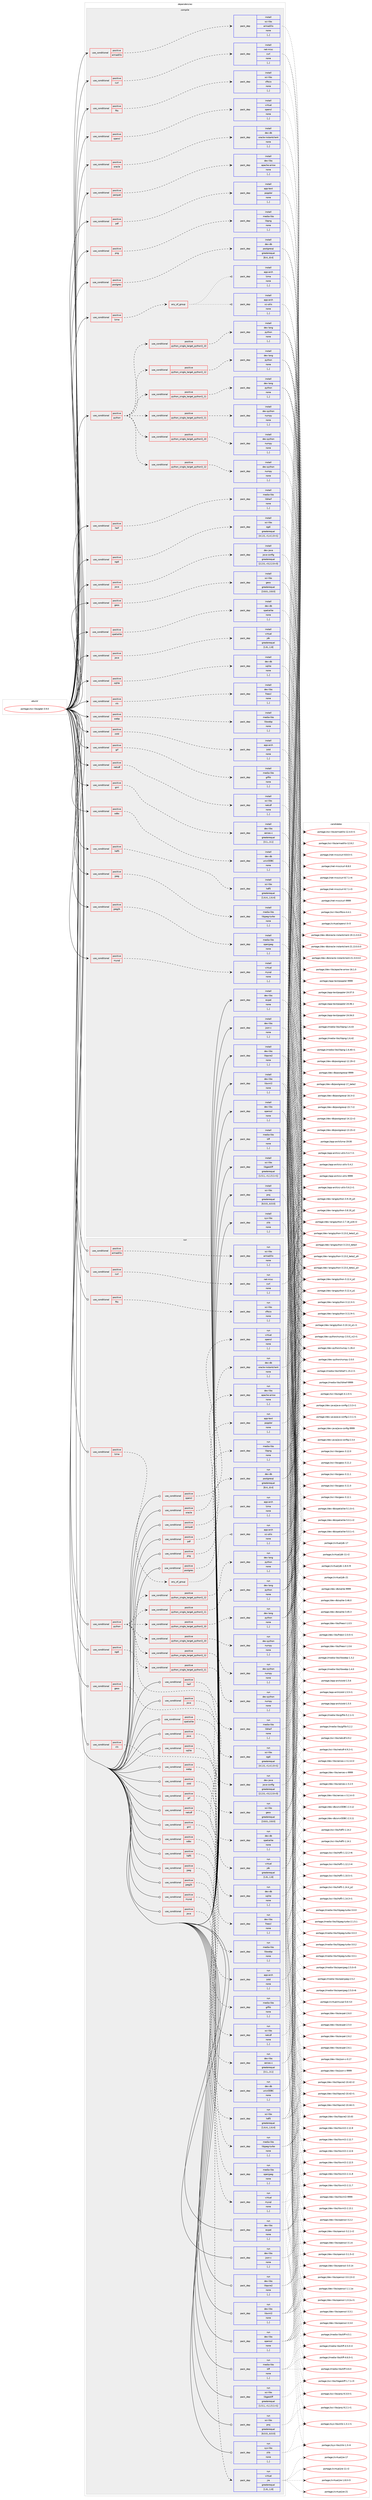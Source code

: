 digraph prolog {

# *************
# Graph options
# *************

newrank=true;
concentrate=true;
compound=true;
graph [rankdir=LR,fontname=Helvetica,fontsize=10,ranksep=1.5];#, ranksep=2.5, nodesep=0.2];
edge  [arrowhead=vee];
node  [fontname=Helvetica,fontsize=10];

# **********
# The ebuild
# **********

subgraph cluster_leftcol {
color=gray;
label=<<i>ebuild</i>>;
id [label="portage://sci-libs/gdal-3.9.0", color=red, width=4, href="../sci-libs/gdal-3.9.0.svg"];
}

# ****************
# The dependencies
# ****************

subgraph cluster_midcol {
color=gray;
label=<<i>dependencies</i>>;
subgraph cluster_compile {
fillcolor="#eeeeee";
style=filled;
label=<<i>compile</i>>;
subgraph cond105539 {
dependency399567 [label=<<TABLE BORDER="0" CELLBORDER="1" CELLSPACING="0" CELLPADDING="4"><TR><TD ROWSPAN="3" CELLPADDING="10">use_conditional</TD></TR><TR><TD>positive</TD></TR><TR><TD>armadillo</TD></TR></TABLE>>, shape=none, color=red];
subgraph pack291162 {
dependency399568 [label=<<TABLE BORDER="0" CELLBORDER="1" CELLSPACING="0" CELLPADDING="4" WIDTH="220"><TR><TD ROWSPAN="6" CELLPADDING="30">pack_dep</TD></TR><TR><TD WIDTH="110">install</TD></TR><TR><TD>sci-libs</TD></TR><TR><TD>armadillo</TD></TR><TR><TD>none</TD></TR><TR><TD>[,,]</TD></TR></TABLE>>, shape=none, color=blue];
}
dependency399567:e -> dependency399568:w [weight=20,style="dashed",arrowhead="vee"];
}
id:e -> dependency399567:w [weight=20,style="solid",arrowhead="vee"];
subgraph cond105540 {
dependency399569 [label=<<TABLE BORDER="0" CELLBORDER="1" CELLSPACING="0" CELLPADDING="4"><TR><TD ROWSPAN="3" CELLPADDING="10">use_conditional</TD></TR><TR><TD>positive</TD></TR><TR><TD>curl</TD></TR></TABLE>>, shape=none, color=red];
subgraph pack291163 {
dependency399570 [label=<<TABLE BORDER="0" CELLBORDER="1" CELLSPACING="0" CELLPADDING="4" WIDTH="220"><TR><TD ROWSPAN="6" CELLPADDING="30">pack_dep</TD></TR><TR><TD WIDTH="110">install</TD></TR><TR><TD>net-misc</TD></TR><TR><TD>curl</TD></TR><TR><TD>none</TD></TR><TR><TD>[,,]</TD></TR></TABLE>>, shape=none, color=blue];
}
dependency399569:e -> dependency399570:w [weight=20,style="dashed",arrowhead="vee"];
}
id:e -> dependency399569:w [weight=20,style="solid",arrowhead="vee"];
subgraph cond105541 {
dependency399571 [label=<<TABLE BORDER="0" CELLBORDER="1" CELLSPACING="0" CELLPADDING="4"><TR><TD ROWSPAN="3" CELLPADDING="10">use_conditional</TD></TR><TR><TD>positive</TD></TR><TR><TD>fits</TD></TR></TABLE>>, shape=none, color=red];
subgraph pack291164 {
dependency399572 [label=<<TABLE BORDER="0" CELLBORDER="1" CELLSPACING="0" CELLPADDING="4" WIDTH="220"><TR><TD ROWSPAN="6" CELLPADDING="30">pack_dep</TD></TR><TR><TD WIDTH="110">install</TD></TR><TR><TD>sci-libs</TD></TR><TR><TD>cfitsio</TD></TR><TR><TD>none</TD></TR><TR><TD>[,,]</TD></TR></TABLE>>, shape=none, color=blue];
}
dependency399571:e -> dependency399572:w [weight=20,style="dashed",arrowhead="vee"];
}
id:e -> dependency399571:w [weight=20,style="solid",arrowhead="vee"];
subgraph cond105542 {
dependency399573 [label=<<TABLE BORDER="0" CELLBORDER="1" CELLSPACING="0" CELLPADDING="4"><TR><TD ROWSPAN="3" CELLPADDING="10">use_conditional</TD></TR><TR><TD>positive</TD></TR><TR><TD>geos</TD></TR></TABLE>>, shape=none, color=red];
subgraph pack291165 {
dependency399574 [label=<<TABLE BORDER="0" CELLBORDER="1" CELLSPACING="0" CELLPADDING="4" WIDTH="220"><TR><TD ROWSPAN="6" CELLPADDING="30">pack_dep</TD></TR><TR><TD WIDTH="110">install</TD></TR><TR><TD>sci-libs</TD></TR><TR><TD>geos</TD></TR><TR><TD>greaterequal</TD></TR><TR><TD>[3.8.0,,,3.8.0]</TD></TR></TABLE>>, shape=none, color=blue];
}
dependency399573:e -> dependency399574:w [weight=20,style="dashed",arrowhead="vee"];
}
id:e -> dependency399573:w [weight=20,style="solid",arrowhead="vee"];
subgraph cond105543 {
dependency399575 [label=<<TABLE BORDER="0" CELLBORDER="1" CELLSPACING="0" CELLPADDING="4"><TR><TD ROWSPAN="3" CELLPADDING="10">use_conditional</TD></TR><TR><TD>positive</TD></TR><TR><TD>gif</TD></TR></TABLE>>, shape=none, color=red];
subgraph pack291166 {
dependency399576 [label=<<TABLE BORDER="0" CELLBORDER="1" CELLSPACING="0" CELLPADDING="4" WIDTH="220"><TR><TD ROWSPAN="6" CELLPADDING="30">pack_dep</TD></TR><TR><TD WIDTH="110">install</TD></TR><TR><TD>media-libs</TD></TR><TR><TD>giflib</TD></TR><TR><TD>none</TD></TR><TR><TD>[,,]</TD></TR></TABLE>>, shape=none, color=blue];
}
dependency399575:e -> dependency399576:w [weight=20,style="dashed",arrowhead="vee"];
}
id:e -> dependency399575:w [weight=20,style="solid",arrowhead="vee"];
subgraph cond105544 {
dependency399577 [label=<<TABLE BORDER="0" CELLBORDER="1" CELLSPACING="0" CELLPADDING="4"><TR><TD ROWSPAN="3" CELLPADDING="10">use_conditional</TD></TR><TR><TD>positive</TD></TR><TR><TD>gml</TD></TR></TABLE>>, shape=none, color=red];
subgraph pack291167 {
dependency399578 [label=<<TABLE BORDER="0" CELLBORDER="1" CELLSPACING="0" CELLPADDING="4" WIDTH="220"><TR><TD ROWSPAN="6" CELLPADDING="30">pack_dep</TD></TR><TR><TD WIDTH="110">install</TD></TR><TR><TD>dev-libs</TD></TR><TR><TD>xerces-c</TD></TR><TR><TD>greaterequal</TD></TR><TR><TD>[3.1,,,3.1]</TD></TR></TABLE>>, shape=none, color=blue];
}
dependency399577:e -> dependency399578:w [weight=20,style="dashed",arrowhead="vee"];
}
id:e -> dependency399577:w [weight=20,style="solid",arrowhead="vee"];
subgraph cond105545 {
dependency399579 [label=<<TABLE BORDER="0" CELLBORDER="1" CELLSPACING="0" CELLPADDING="4"><TR><TD ROWSPAN="3" CELLPADDING="10">use_conditional</TD></TR><TR><TD>positive</TD></TR><TR><TD>hdf5</TD></TR></TABLE>>, shape=none, color=red];
subgraph pack291168 {
dependency399580 [label=<<TABLE BORDER="0" CELLBORDER="1" CELLSPACING="0" CELLPADDING="4" WIDTH="220"><TR><TD ROWSPAN="6" CELLPADDING="30">pack_dep</TD></TR><TR><TD WIDTH="110">install</TD></TR><TR><TD>sci-libs</TD></TR><TR><TD>hdf5</TD></TR><TR><TD>greaterequal</TD></TR><TR><TD>[1.6.4,,,1.6.4]</TD></TR></TABLE>>, shape=none, color=blue];
}
dependency399579:e -> dependency399580:w [weight=20,style="dashed",arrowhead="vee"];
}
id:e -> dependency399579:w [weight=20,style="solid",arrowhead="vee"];
subgraph cond105546 {
dependency399581 [label=<<TABLE BORDER="0" CELLBORDER="1" CELLSPACING="0" CELLPADDING="4"><TR><TD ROWSPAN="3" CELLPADDING="10">use_conditional</TD></TR><TR><TD>positive</TD></TR><TR><TD>heif</TD></TR></TABLE>>, shape=none, color=red];
subgraph pack291169 {
dependency399582 [label=<<TABLE BORDER="0" CELLBORDER="1" CELLSPACING="0" CELLPADDING="4" WIDTH="220"><TR><TD ROWSPAN="6" CELLPADDING="30">pack_dep</TD></TR><TR><TD WIDTH="110">install</TD></TR><TR><TD>media-libs</TD></TR><TR><TD>libheif</TD></TR><TR><TD>none</TD></TR><TR><TD>[,,]</TD></TR></TABLE>>, shape=none, color=blue];
}
dependency399581:e -> dependency399582:w [weight=20,style="dashed",arrowhead="vee"];
}
id:e -> dependency399581:w [weight=20,style="solid",arrowhead="vee"];
subgraph cond105547 {
dependency399583 [label=<<TABLE BORDER="0" CELLBORDER="1" CELLSPACING="0" CELLPADDING="4"><TR><TD ROWSPAN="3" CELLPADDING="10">use_conditional</TD></TR><TR><TD>positive</TD></TR><TR><TD>java</TD></TR></TABLE>>, shape=none, color=red];
subgraph pack291170 {
dependency399584 [label=<<TABLE BORDER="0" CELLBORDER="1" CELLSPACING="0" CELLPADDING="4" WIDTH="220"><TR><TD ROWSPAN="6" CELLPADDING="30">pack_dep</TD></TR><TR><TD WIDTH="110">install</TD></TR><TR><TD>dev-java</TD></TR><TR><TD>java-config</TD></TR><TR><TD>greaterequal</TD></TR><TR><TD>[2.2.0,,-r3,2.2.0-r3]</TD></TR></TABLE>>, shape=none, color=blue];
}
dependency399583:e -> dependency399584:w [weight=20,style="dashed",arrowhead="vee"];
}
id:e -> dependency399583:w [weight=20,style="solid",arrowhead="vee"];
subgraph cond105548 {
dependency399585 [label=<<TABLE BORDER="0" CELLBORDER="1" CELLSPACING="0" CELLPADDING="4"><TR><TD ROWSPAN="3" CELLPADDING="10">use_conditional</TD></TR><TR><TD>positive</TD></TR><TR><TD>java</TD></TR></TABLE>>, shape=none, color=red];
subgraph pack291171 {
dependency399586 [label=<<TABLE BORDER="0" CELLBORDER="1" CELLSPACING="0" CELLPADDING="4" WIDTH="220"><TR><TD ROWSPAN="6" CELLPADDING="30">pack_dep</TD></TR><TR><TD WIDTH="110">install</TD></TR><TR><TD>virtual</TD></TR><TR><TD>jdk</TD></TR><TR><TD>greaterequal</TD></TR><TR><TD>[1.8,,,1.8]</TD></TR></TABLE>>, shape=none, color=blue];
}
dependency399585:e -> dependency399586:w [weight=20,style="dashed",arrowhead="vee"];
}
id:e -> dependency399585:w [weight=20,style="solid",arrowhead="vee"];
subgraph cond105549 {
dependency399587 [label=<<TABLE BORDER="0" CELLBORDER="1" CELLSPACING="0" CELLPADDING="4"><TR><TD ROWSPAN="3" CELLPADDING="10">use_conditional</TD></TR><TR><TD>positive</TD></TR><TR><TD>jpeg</TD></TR></TABLE>>, shape=none, color=red];
subgraph pack291172 {
dependency399588 [label=<<TABLE BORDER="0" CELLBORDER="1" CELLSPACING="0" CELLPADDING="4" WIDTH="220"><TR><TD ROWSPAN="6" CELLPADDING="30">pack_dep</TD></TR><TR><TD WIDTH="110">install</TD></TR><TR><TD>media-libs</TD></TR><TR><TD>libjpeg-turbo</TD></TR><TR><TD>none</TD></TR><TR><TD>[,,]</TD></TR></TABLE>>, shape=none, color=blue];
}
dependency399587:e -> dependency399588:w [weight=20,style="dashed",arrowhead="vee"];
}
id:e -> dependency399587:w [weight=20,style="solid",arrowhead="vee"];
subgraph cond105550 {
dependency399589 [label=<<TABLE BORDER="0" CELLBORDER="1" CELLSPACING="0" CELLPADDING="4"><TR><TD ROWSPAN="3" CELLPADDING="10">use_conditional</TD></TR><TR><TD>positive</TD></TR><TR><TD>jpeg2k</TD></TR></TABLE>>, shape=none, color=red];
subgraph pack291173 {
dependency399590 [label=<<TABLE BORDER="0" CELLBORDER="1" CELLSPACING="0" CELLPADDING="4" WIDTH="220"><TR><TD ROWSPAN="6" CELLPADDING="30">pack_dep</TD></TR><TR><TD WIDTH="110">install</TD></TR><TR><TD>media-libs</TD></TR><TR><TD>openjpeg</TD></TR><TR><TD>none</TD></TR><TR><TD>[,,]</TD></TR></TABLE>>, shape=none, color=blue];
}
dependency399589:e -> dependency399590:w [weight=20,style="dashed",arrowhead="vee"];
}
id:e -> dependency399589:w [weight=20,style="solid",arrowhead="vee"];
subgraph cond105551 {
dependency399591 [label=<<TABLE BORDER="0" CELLBORDER="1" CELLSPACING="0" CELLPADDING="4"><TR><TD ROWSPAN="3" CELLPADDING="10">use_conditional</TD></TR><TR><TD>positive</TD></TR><TR><TD>lzma</TD></TR></TABLE>>, shape=none, color=red];
subgraph any2653 {
dependency399592 [label=<<TABLE BORDER="0" CELLBORDER="1" CELLSPACING="0" CELLPADDING="4"><TR><TD CELLPADDING="10">any_of_group</TD></TR></TABLE>>, shape=none, color=red];subgraph pack291174 {
dependency399593 [label=<<TABLE BORDER="0" CELLBORDER="1" CELLSPACING="0" CELLPADDING="4" WIDTH="220"><TR><TD ROWSPAN="6" CELLPADDING="30">pack_dep</TD></TR><TR><TD WIDTH="110">install</TD></TR><TR><TD>app-arch</TD></TR><TR><TD>xz-utils</TD></TR><TR><TD>none</TD></TR><TR><TD>[,,]</TD></TR></TABLE>>, shape=none, color=blue];
}
dependency399592:e -> dependency399593:w [weight=20,style="dotted",arrowhead="oinv"];
subgraph pack291175 {
dependency399594 [label=<<TABLE BORDER="0" CELLBORDER="1" CELLSPACING="0" CELLPADDING="4" WIDTH="220"><TR><TD ROWSPAN="6" CELLPADDING="30">pack_dep</TD></TR><TR><TD WIDTH="110">install</TD></TR><TR><TD>app-arch</TD></TR><TR><TD>lzma</TD></TR><TR><TD>none</TD></TR><TR><TD>[,,]</TD></TR></TABLE>>, shape=none, color=blue];
}
dependency399592:e -> dependency399594:w [weight=20,style="dotted",arrowhead="oinv"];
}
dependency399591:e -> dependency399592:w [weight=20,style="dashed",arrowhead="vee"];
}
id:e -> dependency399591:w [weight=20,style="solid",arrowhead="vee"];
subgraph cond105552 {
dependency399595 [label=<<TABLE BORDER="0" CELLBORDER="1" CELLSPACING="0" CELLPADDING="4"><TR><TD ROWSPAN="3" CELLPADDING="10">use_conditional</TD></TR><TR><TD>positive</TD></TR><TR><TD>mysql</TD></TR></TABLE>>, shape=none, color=red];
subgraph pack291176 {
dependency399596 [label=<<TABLE BORDER="0" CELLBORDER="1" CELLSPACING="0" CELLPADDING="4" WIDTH="220"><TR><TD ROWSPAN="6" CELLPADDING="30">pack_dep</TD></TR><TR><TD WIDTH="110">install</TD></TR><TR><TD>virtual</TD></TR><TR><TD>mysql</TD></TR><TR><TD>none</TD></TR><TR><TD>[,,]</TD></TR></TABLE>>, shape=none, color=blue];
}
dependency399595:e -> dependency399596:w [weight=20,style="dashed",arrowhead="vee"];
}
id:e -> dependency399595:w [weight=20,style="solid",arrowhead="vee"];
subgraph cond105553 {
dependency399597 [label=<<TABLE BORDER="0" CELLBORDER="1" CELLSPACING="0" CELLPADDING="4"><TR><TD ROWSPAN="3" CELLPADDING="10">use_conditional</TD></TR><TR><TD>positive</TD></TR><TR><TD>netcdf</TD></TR></TABLE>>, shape=none, color=red];
subgraph pack291177 {
dependency399598 [label=<<TABLE BORDER="0" CELLBORDER="1" CELLSPACING="0" CELLPADDING="4" WIDTH="220"><TR><TD ROWSPAN="6" CELLPADDING="30">pack_dep</TD></TR><TR><TD WIDTH="110">install</TD></TR><TR><TD>sci-libs</TD></TR><TR><TD>netcdf</TD></TR><TR><TD>none</TD></TR><TR><TD>[,,]</TD></TR></TABLE>>, shape=none, color=blue];
}
dependency399597:e -> dependency399598:w [weight=20,style="dashed",arrowhead="vee"];
}
id:e -> dependency399597:w [weight=20,style="solid",arrowhead="vee"];
subgraph cond105554 {
dependency399599 [label=<<TABLE BORDER="0" CELLBORDER="1" CELLSPACING="0" CELLPADDING="4"><TR><TD ROWSPAN="3" CELLPADDING="10">use_conditional</TD></TR><TR><TD>positive</TD></TR><TR><TD>odbc</TD></TR></TABLE>>, shape=none, color=red];
subgraph pack291178 {
dependency399600 [label=<<TABLE BORDER="0" CELLBORDER="1" CELLSPACING="0" CELLPADDING="4" WIDTH="220"><TR><TD ROWSPAN="6" CELLPADDING="30">pack_dep</TD></TR><TR><TD WIDTH="110">install</TD></TR><TR><TD>dev-db</TD></TR><TR><TD>unixODBC</TD></TR><TR><TD>none</TD></TR><TR><TD>[,,]</TD></TR></TABLE>>, shape=none, color=blue];
}
dependency399599:e -> dependency399600:w [weight=20,style="dashed",arrowhead="vee"];
}
id:e -> dependency399599:w [weight=20,style="solid",arrowhead="vee"];
subgraph cond105555 {
dependency399601 [label=<<TABLE BORDER="0" CELLBORDER="1" CELLSPACING="0" CELLPADDING="4"><TR><TD ROWSPAN="3" CELLPADDING="10">use_conditional</TD></TR><TR><TD>positive</TD></TR><TR><TD>ogdi</TD></TR></TABLE>>, shape=none, color=red];
subgraph pack291179 {
dependency399602 [label=<<TABLE BORDER="0" CELLBORDER="1" CELLSPACING="0" CELLPADDING="4" WIDTH="220"><TR><TD ROWSPAN="6" CELLPADDING="30">pack_dep</TD></TR><TR><TD WIDTH="110">install</TD></TR><TR><TD>sci-libs</TD></TR><TR><TD>ogdi</TD></TR><TR><TD>greaterequal</TD></TR><TR><TD>[4.1.0,,-r1,4.1.0-r1]</TD></TR></TABLE>>, shape=none, color=blue];
}
dependency399601:e -> dependency399602:w [weight=20,style="dashed",arrowhead="vee"];
}
id:e -> dependency399601:w [weight=20,style="solid",arrowhead="vee"];
subgraph cond105556 {
dependency399603 [label=<<TABLE BORDER="0" CELLBORDER="1" CELLSPACING="0" CELLPADDING="4"><TR><TD ROWSPAN="3" CELLPADDING="10">use_conditional</TD></TR><TR><TD>positive</TD></TR><TR><TD>opencl</TD></TR></TABLE>>, shape=none, color=red];
subgraph pack291180 {
dependency399604 [label=<<TABLE BORDER="0" CELLBORDER="1" CELLSPACING="0" CELLPADDING="4" WIDTH="220"><TR><TD ROWSPAN="6" CELLPADDING="30">pack_dep</TD></TR><TR><TD WIDTH="110">install</TD></TR><TR><TD>virtual</TD></TR><TR><TD>opencl</TD></TR><TR><TD>none</TD></TR><TR><TD>[,,]</TD></TR></TABLE>>, shape=none, color=blue];
}
dependency399603:e -> dependency399604:w [weight=20,style="dashed",arrowhead="vee"];
}
id:e -> dependency399603:w [weight=20,style="solid",arrowhead="vee"];
subgraph cond105557 {
dependency399605 [label=<<TABLE BORDER="0" CELLBORDER="1" CELLSPACING="0" CELLPADDING="4"><TR><TD ROWSPAN="3" CELLPADDING="10">use_conditional</TD></TR><TR><TD>positive</TD></TR><TR><TD>oracle</TD></TR></TABLE>>, shape=none, color=red];
subgraph pack291181 {
dependency399606 [label=<<TABLE BORDER="0" CELLBORDER="1" CELLSPACING="0" CELLPADDING="4" WIDTH="220"><TR><TD ROWSPAN="6" CELLPADDING="30">pack_dep</TD></TR><TR><TD WIDTH="110">install</TD></TR><TR><TD>dev-db</TD></TR><TR><TD>oracle-instantclient</TD></TR><TR><TD>none</TD></TR><TR><TD>[,,]</TD></TR></TABLE>>, shape=none, color=blue];
}
dependency399605:e -> dependency399606:w [weight=20,style="dashed",arrowhead="vee"];
}
id:e -> dependency399605:w [weight=20,style="solid",arrowhead="vee"];
subgraph cond105558 {
dependency399607 [label=<<TABLE BORDER="0" CELLBORDER="1" CELLSPACING="0" CELLPADDING="4"><TR><TD ROWSPAN="3" CELLPADDING="10">use_conditional</TD></TR><TR><TD>positive</TD></TR><TR><TD>parquet</TD></TR></TABLE>>, shape=none, color=red];
subgraph pack291182 {
dependency399608 [label=<<TABLE BORDER="0" CELLBORDER="1" CELLSPACING="0" CELLPADDING="4" WIDTH="220"><TR><TD ROWSPAN="6" CELLPADDING="30">pack_dep</TD></TR><TR><TD WIDTH="110">install</TD></TR><TR><TD>dev-libs</TD></TR><TR><TD>apache-arrow</TD></TR><TR><TD>none</TD></TR><TR><TD>[,,]</TD></TR></TABLE>>, shape=none, color=blue];
}
dependency399607:e -> dependency399608:w [weight=20,style="dashed",arrowhead="vee"];
}
id:e -> dependency399607:w [weight=20,style="solid",arrowhead="vee"];
subgraph cond105559 {
dependency399609 [label=<<TABLE BORDER="0" CELLBORDER="1" CELLSPACING="0" CELLPADDING="4"><TR><TD ROWSPAN="3" CELLPADDING="10">use_conditional</TD></TR><TR><TD>positive</TD></TR><TR><TD>pdf</TD></TR></TABLE>>, shape=none, color=red];
subgraph pack291183 {
dependency399610 [label=<<TABLE BORDER="0" CELLBORDER="1" CELLSPACING="0" CELLPADDING="4" WIDTH="220"><TR><TD ROWSPAN="6" CELLPADDING="30">pack_dep</TD></TR><TR><TD WIDTH="110">install</TD></TR><TR><TD>app-text</TD></TR><TR><TD>poppler</TD></TR><TR><TD>none</TD></TR><TR><TD>[,,]</TD></TR></TABLE>>, shape=none, color=blue];
}
dependency399609:e -> dependency399610:w [weight=20,style="dashed",arrowhead="vee"];
}
id:e -> dependency399609:w [weight=20,style="solid",arrowhead="vee"];
subgraph cond105560 {
dependency399611 [label=<<TABLE BORDER="0" CELLBORDER="1" CELLSPACING="0" CELLPADDING="4"><TR><TD ROWSPAN="3" CELLPADDING="10">use_conditional</TD></TR><TR><TD>positive</TD></TR><TR><TD>png</TD></TR></TABLE>>, shape=none, color=red];
subgraph pack291184 {
dependency399612 [label=<<TABLE BORDER="0" CELLBORDER="1" CELLSPACING="0" CELLPADDING="4" WIDTH="220"><TR><TD ROWSPAN="6" CELLPADDING="30">pack_dep</TD></TR><TR><TD WIDTH="110">install</TD></TR><TR><TD>media-libs</TD></TR><TR><TD>libpng</TD></TR><TR><TD>none</TD></TR><TR><TD>[,,]</TD></TR></TABLE>>, shape=none, color=blue];
}
dependency399611:e -> dependency399612:w [weight=20,style="dashed",arrowhead="vee"];
}
id:e -> dependency399611:w [weight=20,style="solid",arrowhead="vee"];
subgraph cond105561 {
dependency399613 [label=<<TABLE BORDER="0" CELLBORDER="1" CELLSPACING="0" CELLPADDING="4"><TR><TD ROWSPAN="3" CELLPADDING="10">use_conditional</TD></TR><TR><TD>positive</TD></TR><TR><TD>postgres</TD></TR></TABLE>>, shape=none, color=red];
subgraph pack291185 {
dependency399614 [label=<<TABLE BORDER="0" CELLBORDER="1" CELLSPACING="0" CELLPADDING="4" WIDTH="220"><TR><TD ROWSPAN="6" CELLPADDING="30">pack_dep</TD></TR><TR><TD WIDTH="110">install</TD></TR><TR><TD>dev-db</TD></TR><TR><TD>postgresql</TD></TR><TR><TD>greaterequal</TD></TR><TR><TD>[8.4,,,8.4]</TD></TR></TABLE>>, shape=none, color=blue];
}
dependency399613:e -> dependency399614:w [weight=20,style="dashed",arrowhead="vee"];
}
id:e -> dependency399613:w [weight=20,style="solid",arrowhead="vee"];
subgraph cond105562 {
dependency399615 [label=<<TABLE BORDER="0" CELLBORDER="1" CELLSPACING="0" CELLPADDING="4"><TR><TD ROWSPAN="3" CELLPADDING="10">use_conditional</TD></TR><TR><TD>positive</TD></TR><TR><TD>python</TD></TR></TABLE>>, shape=none, color=red];
subgraph cond105563 {
dependency399616 [label=<<TABLE BORDER="0" CELLBORDER="1" CELLSPACING="0" CELLPADDING="4"><TR><TD ROWSPAN="3" CELLPADDING="10">use_conditional</TD></TR><TR><TD>positive</TD></TR><TR><TD>python_single_target_python3_10</TD></TR></TABLE>>, shape=none, color=red];
subgraph pack291186 {
dependency399617 [label=<<TABLE BORDER="0" CELLBORDER="1" CELLSPACING="0" CELLPADDING="4" WIDTH="220"><TR><TD ROWSPAN="6" CELLPADDING="30">pack_dep</TD></TR><TR><TD WIDTH="110">install</TD></TR><TR><TD>dev-lang</TD></TR><TR><TD>python</TD></TR><TR><TD>none</TD></TR><TR><TD>[,,]</TD></TR></TABLE>>, shape=none, color=blue];
}
dependency399616:e -> dependency399617:w [weight=20,style="dashed",arrowhead="vee"];
}
dependency399615:e -> dependency399616:w [weight=20,style="dashed",arrowhead="vee"];
subgraph cond105564 {
dependency399618 [label=<<TABLE BORDER="0" CELLBORDER="1" CELLSPACING="0" CELLPADDING="4"><TR><TD ROWSPAN="3" CELLPADDING="10">use_conditional</TD></TR><TR><TD>positive</TD></TR><TR><TD>python_single_target_python3_11</TD></TR></TABLE>>, shape=none, color=red];
subgraph pack291187 {
dependency399619 [label=<<TABLE BORDER="0" CELLBORDER="1" CELLSPACING="0" CELLPADDING="4" WIDTH="220"><TR><TD ROWSPAN="6" CELLPADDING="30">pack_dep</TD></TR><TR><TD WIDTH="110">install</TD></TR><TR><TD>dev-lang</TD></TR><TR><TD>python</TD></TR><TR><TD>none</TD></TR><TR><TD>[,,]</TD></TR></TABLE>>, shape=none, color=blue];
}
dependency399618:e -> dependency399619:w [weight=20,style="dashed",arrowhead="vee"];
}
dependency399615:e -> dependency399618:w [weight=20,style="dashed",arrowhead="vee"];
subgraph cond105565 {
dependency399620 [label=<<TABLE BORDER="0" CELLBORDER="1" CELLSPACING="0" CELLPADDING="4"><TR><TD ROWSPAN="3" CELLPADDING="10">use_conditional</TD></TR><TR><TD>positive</TD></TR><TR><TD>python_single_target_python3_12</TD></TR></TABLE>>, shape=none, color=red];
subgraph pack291188 {
dependency399621 [label=<<TABLE BORDER="0" CELLBORDER="1" CELLSPACING="0" CELLPADDING="4" WIDTH="220"><TR><TD ROWSPAN="6" CELLPADDING="30">pack_dep</TD></TR><TR><TD WIDTH="110">install</TD></TR><TR><TD>dev-lang</TD></TR><TR><TD>python</TD></TR><TR><TD>none</TD></TR><TR><TD>[,,]</TD></TR></TABLE>>, shape=none, color=blue];
}
dependency399620:e -> dependency399621:w [weight=20,style="dashed",arrowhead="vee"];
}
dependency399615:e -> dependency399620:w [weight=20,style="dashed",arrowhead="vee"];
subgraph cond105566 {
dependency399622 [label=<<TABLE BORDER="0" CELLBORDER="1" CELLSPACING="0" CELLPADDING="4"><TR><TD ROWSPAN="3" CELLPADDING="10">use_conditional</TD></TR><TR><TD>positive</TD></TR><TR><TD>python_single_target_python3_10</TD></TR></TABLE>>, shape=none, color=red];
subgraph pack291189 {
dependency399623 [label=<<TABLE BORDER="0" CELLBORDER="1" CELLSPACING="0" CELLPADDING="4" WIDTH="220"><TR><TD ROWSPAN="6" CELLPADDING="30">pack_dep</TD></TR><TR><TD WIDTH="110">install</TD></TR><TR><TD>dev-python</TD></TR><TR><TD>numpy</TD></TR><TR><TD>none</TD></TR><TR><TD>[,,]</TD></TR></TABLE>>, shape=none, color=blue];
}
dependency399622:e -> dependency399623:w [weight=20,style="dashed",arrowhead="vee"];
}
dependency399615:e -> dependency399622:w [weight=20,style="dashed",arrowhead="vee"];
subgraph cond105567 {
dependency399624 [label=<<TABLE BORDER="0" CELLBORDER="1" CELLSPACING="0" CELLPADDING="4"><TR><TD ROWSPAN="3" CELLPADDING="10">use_conditional</TD></TR><TR><TD>positive</TD></TR><TR><TD>python_single_target_python3_11</TD></TR></TABLE>>, shape=none, color=red];
subgraph pack291190 {
dependency399625 [label=<<TABLE BORDER="0" CELLBORDER="1" CELLSPACING="0" CELLPADDING="4" WIDTH="220"><TR><TD ROWSPAN="6" CELLPADDING="30">pack_dep</TD></TR><TR><TD WIDTH="110">install</TD></TR><TR><TD>dev-python</TD></TR><TR><TD>numpy</TD></TR><TR><TD>none</TD></TR><TR><TD>[,,]</TD></TR></TABLE>>, shape=none, color=blue];
}
dependency399624:e -> dependency399625:w [weight=20,style="dashed",arrowhead="vee"];
}
dependency399615:e -> dependency399624:w [weight=20,style="dashed",arrowhead="vee"];
subgraph cond105568 {
dependency399626 [label=<<TABLE BORDER="0" CELLBORDER="1" CELLSPACING="0" CELLPADDING="4"><TR><TD ROWSPAN="3" CELLPADDING="10">use_conditional</TD></TR><TR><TD>positive</TD></TR><TR><TD>python_single_target_python3_12</TD></TR></TABLE>>, shape=none, color=red];
subgraph pack291191 {
dependency399627 [label=<<TABLE BORDER="0" CELLBORDER="1" CELLSPACING="0" CELLPADDING="4" WIDTH="220"><TR><TD ROWSPAN="6" CELLPADDING="30">pack_dep</TD></TR><TR><TD WIDTH="110">install</TD></TR><TR><TD>dev-python</TD></TR><TR><TD>numpy</TD></TR><TR><TD>none</TD></TR><TR><TD>[,,]</TD></TR></TABLE>>, shape=none, color=blue];
}
dependency399626:e -> dependency399627:w [weight=20,style="dashed",arrowhead="vee"];
}
dependency399615:e -> dependency399626:w [weight=20,style="dashed",arrowhead="vee"];
}
id:e -> dependency399615:w [weight=20,style="solid",arrowhead="vee"];
subgraph cond105569 {
dependency399628 [label=<<TABLE BORDER="0" CELLBORDER="1" CELLSPACING="0" CELLPADDING="4"><TR><TD ROWSPAN="3" CELLPADDING="10">use_conditional</TD></TR><TR><TD>positive</TD></TR><TR><TD>spatialite</TD></TR></TABLE>>, shape=none, color=red];
subgraph pack291192 {
dependency399629 [label=<<TABLE BORDER="0" CELLBORDER="1" CELLSPACING="0" CELLPADDING="4" WIDTH="220"><TR><TD ROWSPAN="6" CELLPADDING="30">pack_dep</TD></TR><TR><TD WIDTH="110">install</TD></TR><TR><TD>dev-db</TD></TR><TR><TD>spatialite</TD></TR><TR><TD>none</TD></TR><TR><TD>[,,]</TD></TR></TABLE>>, shape=none, color=blue];
}
dependency399628:e -> dependency399629:w [weight=20,style="dashed",arrowhead="vee"];
}
id:e -> dependency399628:w [weight=20,style="solid",arrowhead="vee"];
subgraph cond105570 {
dependency399630 [label=<<TABLE BORDER="0" CELLBORDER="1" CELLSPACING="0" CELLPADDING="4"><TR><TD ROWSPAN="3" CELLPADDING="10">use_conditional</TD></TR><TR><TD>positive</TD></TR><TR><TD>sqlite</TD></TR></TABLE>>, shape=none, color=red];
subgraph pack291193 {
dependency399631 [label=<<TABLE BORDER="0" CELLBORDER="1" CELLSPACING="0" CELLPADDING="4" WIDTH="220"><TR><TD ROWSPAN="6" CELLPADDING="30">pack_dep</TD></TR><TR><TD WIDTH="110">install</TD></TR><TR><TD>dev-db</TD></TR><TR><TD>sqlite</TD></TR><TR><TD>none</TD></TR><TR><TD>[,,]</TD></TR></TABLE>>, shape=none, color=blue];
}
dependency399630:e -> dependency399631:w [weight=20,style="dashed",arrowhead="vee"];
}
id:e -> dependency399630:w [weight=20,style="solid",arrowhead="vee"];
subgraph cond105571 {
dependency399632 [label=<<TABLE BORDER="0" CELLBORDER="1" CELLSPACING="0" CELLPADDING="4"><TR><TD ROWSPAN="3" CELLPADDING="10">use_conditional</TD></TR><TR><TD>positive</TD></TR><TR><TD>webp</TD></TR></TABLE>>, shape=none, color=red];
subgraph pack291194 {
dependency399633 [label=<<TABLE BORDER="0" CELLBORDER="1" CELLSPACING="0" CELLPADDING="4" WIDTH="220"><TR><TD ROWSPAN="6" CELLPADDING="30">pack_dep</TD></TR><TR><TD WIDTH="110">install</TD></TR><TR><TD>media-libs</TD></TR><TR><TD>libwebp</TD></TR><TR><TD>none</TD></TR><TR><TD>[,,]</TD></TR></TABLE>>, shape=none, color=blue];
}
dependency399632:e -> dependency399633:w [weight=20,style="dashed",arrowhead="vee"];
}
id:e -> dependency399632:w [weight=20,style="solid",arrowhead="vee"];
subgraph cond105572 {
dependency399634 [label=<<TABLE BORDER="0" CELLBORDER="1" CELLSPACING="0" CELLPADDING="4"><TR><TD ROWSPAN="3" CELLPADDING="10">use_conditional</TD></TR><TR><TD>positive</TD></TR><TR><TD>xls</TD></TR></TABLE>>, shape=none, color=red];
subgraph pack291195 {
dependency399635 [label=<<TABLE BORDER="0" CELLBORDER="1" CELLSPACING="0" CELLPADDING="4" WIDTH="220"><TR><TD ROWSPAN="6" CELLPADDING="30">pack_dep</TD></TR><TR><TD WIDTH="110">install</TD></TR><TR><TD>dev-libs</TD></TR><TR><TD>freexl</TD></TR><TR><TD>none</TD></TR><TR><TD>[,,]</TD></TR></TABLE>>, shape=none, color=blue];
}
dependency399634:e -> dependency399635:w [weight=20,style="dashed",arrowhead="vee"];
}
id:e -> dependency399634:w [weight=20,style="solid",arrowhead="vee"];
subgraph cond105573 {
dependency399636 [label=<<TABLE BORDER="0" CELLBORDER="1" CELLSPACING="0" CELLPADDING="4"><TR><TD ROWSPAN="3" CELLPADDING="10">use_conditional</TD></TR><TR><TD>positive</TD></TR><TR><TD>zstd</TD></TR></TABLE>>, shape=none, color=red];
subgraph pack291196 {
dependency399637 [label=<<TABLE BORDER="0" CELLBORDER="1" CELLSPACING="0" CELLPADDING="4" WIDTH="220"><TR><TD ROWSPAN="6" CELLPADDING="30">pack_dep</TD></TR><TR><TD WIDTH="110">install</TD></TR><TR><TD>app-arch</TD></TR><TR><TD>zstd</TD></TR><TR><TD>none</TD></TR><TR><TD>[,,]</TD></TR></TABLE>>, shape=none, color=blue];
}
dependency399636:e -> dependency399637:w [weight=20,style="dashed",arrowhead="vee"];
}
id:e -> dependency399636:w [weight=20,style="solid",arrowhead="vee"];
subgraph pack291197 {
dependency399638 [label=<<TABLE BORDER="0" CELLBORDER="1" CELLSPACING="0" CELLPADDING="4" WIDTH="220"><TR><TD ROWSPAN="6" CELLPADDING="30">pack_dep</TD></TR><TR><TD WIDTH="110">install</TD></TR><TR><TD>dev-libs</TD></TR><TR><TD>expat</TD></TR><TR><TD>none</TD></TR><TR><TD>[,,]</TD></TR></TABLE>>, shape=none, color=blue];
}
id:e -> dependency399638:w [weight=20,style="solid",arrowhead="vee"];
subgraph pack291198 {
dependency399639 [label=<<TABLE BORDER="0" CELLBORDER="1" CELLSPACING="0" CELLPADDING="4" WIDTH="220"><TR><TD ROWSPAN="6" CELLPADDING="30">pack_dep</TD></TR><TR><TD WIDTH="110">install</TD></TR><TR><TD>dev-libs</TD></TR><TR><TD>json-c</TD></TR><TR><TD>none</TD></TR><TR><TD>[,,]</TD></TR></TABLE>>, shape=none, color=blue];
}
id:e -> dependency399639:w [weight=20,style="solid",arrowhead="vee"];
subgraph pack291199 {
dependency399640 [label=<<TABLE BORDER="0" CELLBORDER="1" CELLSPACING="0" CELLPADDING="4" WIDTH="220"><TR><TD ROWSPAN="6" CELLPADDING="30">pack_dep</TD></TR><TR><TD WIDTH="110">install</TD></TR><TR><TD>dev-libs</TD></TR><TR><TD>libpcre2</TD></TR><TR><TD>none</TD></TR><TR><TD>[,,]</TD></TR></TABLE>>, shape=none, color=blue];
}
id:e -> dependency399640:w [weight=20,style="solid",arrowhead="vee"];
subgraph pack291200 {
dependency399641 [label=<<TABLE BORDER="0" CELLBORDER="1" CELLSPACING="0" CELLPADDING="4" WIDTH="220"><TR><TD ROWSPAN="6" CELLPADDING="30">pack_dep</TD></TR><TR><TD WIDTH="110">install</TD></TR><TR><TD>dev-libs</TD></TR><TR><TD>libxml2</TD></TR><TR><TD>none</TD></TR><TR><TD>[,,]</TD></TR></TABLE>>, shape=none, color=blue];
}
id:e -> dependency399641:w [weight=20,style="solid",arrowhead="vee"];
subgraph pack291201 {
dependency399642 [label=<<TABLE BORDER="0" CELLBORDER="1" CELLSPACING="0" CELLPADDING="4" WIDTH="220"><TR><TD ROWSPAN="6" CELLPADDING="30">pack_dep</TD></TR><TR><TD WIDTH="110">install</TD></TR><TR><TD>dev-libs</TD></TR><TR><TD>openssl</TD></TR><TR><TD>none</TD></TR><TR><TD>[,,]</TD></TR></TABLE>>, shape=none, color=blue];
}
id:e -> dependency399642:w [weight=20,style="solid",arrowhead="vee"];
subgraph pack291202 {
dependency399643 [label=<<TABLE BORDER="0" CELLBORDER="1" CELLSPACING="0" CELLPADDING="4" WIDTH="220"><TR><TD ROWSPAN="6" CELLPADDING="30">pack_dep</TD></TR><TR><TD WIDTH="110">install</TD></TR><TR><TD>media-libs</TD></TR><TR><TD>tiff</TD></TR><TR><TD>none</TD></TR><TR><TD>[,,]</TD></TR></TABLE>>, shape=none, color=blue];
}
id:e -> dependency399643:w [weight=20,style="solid",arrowhead="vee"];
subgraph pack291203 {
dependency399644 [label=<<TABLE BORDER="0" CELLBORDER="1" CELLSPACING="0" CELLPADDING="4" WIDTH="220"><TR><TD ROWSPAN="6" CELLPADDING="30">pack_dep</TD></TR><TR><TD WIDTH="110">install</TD></TR><TR><TD>sci-libs</TD></TR><TR><TD>libgeotiff</TD></TR><TR><TD>greaterequal</TD></TR><TR><TD>[1.5.1,,-r1,1.5.1-r1]</TD></TR></TABLE>>, shape=none, color=blue];
}
id:e -> dependency399644:w [weight=20,style="solid",arrowhead="vee"];
subgraph pack291204 {
dependency399645 [label=<<TABLE BORDER="0" CELLBORDER="1" CELLSPACING="0" CELLPADDING="4" WIDTH="220"><TR><TD ROWSPAN="6" CELLPADDING="30">pack_dep</TD></TR><TR><TD WIDTH="110">install</TD></TR><TR><TD>sci-libs</TD></TR><TR><TD>proj</TD></TR><TR><TD>greaterequal</TD></TR><TR><TD>[6.0.0,,,6.0.0]</TD></TR></TABLE>>, shape=none, color=blue];
}
id:e -> dependency399645:w [weight=20,style="solid",arrowhead="vee"];
subgraph pack291205 {
dependency399646 [label=<<TABLE BORDER="0" CELLBORDER="1" CELLSPACING="0" CELLPADDING="4" WIDTH="220"><TR><TD ROWSPAN="6" CELLPADDING="30">pack_dep</TD></TR><TR><TD WIDTH="110">install</TD></TR><TR><TD>sys-libs</TD></TR><TR><TD>zlib</TD></TR><TR><TD>none</TD></TR><TR><TD>[,,]</TD></TR></TABLE>>, shape=none, color=blue];
}
id:e -> dependency399646:w [weight=20,style="solid",arrowhead="vee"];
}
subgraph cluster_compileandrun {
fillcolor="#eeeeee";
style=filled;
label=<<i>compile and run</i>>;
}
subgraph cluster_run {
fillcolor="#eeeeee";
style=filled;
label=<<i>run</i>>;
subgraph cond105574 {
dependency399647 [label=<<TABLE BORDER="0" CELLBORDER="1" CELLSPACING="0" CELLPADDING="4"><TR><TD ROWSPAN="3" CELLPADDING="10">use_conditional</TD></TR><TR><TD>positive</TD></TR><TR><TD>armadillo</TD></TR></TABLE>>, shape=none, color=red];
subgraph pack291206 {
dependency399648 [label=<<TABLE BORDER="0" CELLBORDER="1" CELLSPACING="0" CELLPADDING="4" WIDTH="220"><TR><TD ROWSPAN="6" CELLPADDING="30">pack_dep</TD></TR><TR><TD WIDTH="110">run</TD></TR><TR><TD>sci-libs</TD></TR><TR><TD>armadillo</TD></TR><TR><TD>none</TD></TR><TR><TD>[,,]</TD></TR></TABLE>>, shape=none, color=blue];
}
dependency399647:e -> dependency399648:w [weight=20,style="dashed",arrowhead="vee"];
}
id:e -> dependency399647:w [weight=20,style="solid",arrowhead="odot"];
subgraph cond105575 {
dependency399649 [label=<<TABLE BORDER="0" CELLBORDER="1" CELLSPACING="0" CELLPADDING="4"><TR><TD ROWSPAN="3" CELLPADDING="10">use_conditional</TD></TR><TR><TD>positive</TD></TR><TR><TD>curl</TD></TR></TABLE>>, shape=none, color=red];
subgraph pack291207 {
dependency399650 [label=<<TABLE BORDER="0" CELLBORDER="1" CELLSPACING="0" CELLPADDING="4" WIDTH="220"><TR><TD ROWSPAN="6" CELLPADDING="30">pack_dep</TD></TR><TR><TD WIDTH="110">run</TD></TR><TR><TD>net-misc</TD></TR><TR><TD>curl</TD></TR><TR><TD>none</TD></TR><TR><TD>[,,]</TD></TR></TABLE>>, shape=none, color=blue];
}
dependency399649:e -> dependency399650:w [weight=20,style="dashed",arrowhead="vee"];
}
id:e -> dependency399649:w [weight=20,style="solid",arrowhead="odot"];
subgraph cond105576 {
dependency399651 [label=<<TABLE BORDER="0" CELLBORDER="1" CELLSPACING="0" CELLPADDING="4"><TR><TD ROWSPAN="3" CELLPADDING="10">use_conditional</TD></TR><TR><TD>positive</TD></TR><TR><TD>fits</TD></TR></TABLE>>, shape=none, color=red];
subgraph pack291208 {
dependency399652 [label=<<TABLE BORDER="0" CELLBORDER="1" CELLSPACING="0" CELLPADDING="4" WIDTH="220"><TR><TD ROWSPAN="6" CELLPADDING="30">pack_dep</TD></TR><TR><TD WIDTH="110">run</TD></TR><TR><TD>sci-libs</TD></TR><TR><TD>cfitsio</TD></TR><TR><TD>none</TD></TR><TR><TD>[,,]</TD></TR></TABLE>>, shape=none, color=blue];
}
dependency399651:e -> dependency399652:w [weight=20,style="dashed",arrowhead="vee"];
}
id:e -> dependency399651:w [weight=20,style="solid",arrowhead="odot"];
subgraph cond105577 {
dependency399653 [label=<<TABLE BORDER="0" CELLBORDER="1" CELLSPACING="0" CELLPADDING="4"><TR><TD ROWSPAN="3" CELLPADDING="10">use_conditional</TD></TR><TR><TD>positive</TD></TR><TR><TD>geos</TD></TR></TABLE>>, shape=none, color=red];
subgraph pack291209 {
dependency399654 [label=<<TABLE BORDER="0" CELLBORDER="1" CELLSPACING="0" CELLPADDING="4" WIDTH="220"><TR><TD ROWSPAN="6" CELLPADDING="30">pack_dep</TD></TR><TR><TD WIDTH="110">run</TD></TR><TR><TD>sci-libs</TD></TR><TR><TD>geos</TD></TR><TR><TD>greaterequal</TD></TR><TR><TD>[3.8.0,,,3.8.0]</TD></TR></TABLE>>, shape=none, color=blue];
}
dependency399653:e -> dependency399654:w [weight=20,style="dashed",arrowhead="vee"];
}
id:e -> dependency399653:w [weight=20,style="solid",arrowhead="odot"];
subgraph cond105578 {
dependency399655 [label=<<TABLE BORDER="0" CELLBORDER="1" CELLSPACING="0" CELLPADDING="4"><TR><TD ROWSPAN="3" CELLPADDING="10">use_conditional</TD></TR><TR><TD>positive</TD></TR><TR><TD>gif</TD></TR></TABLE>>, shape=none, color=red];
subgraph pack291210 {
dependency399656 [label=<<TABLE BORDER="0" CELLBORDER="1" CELLSPACING="0" CELLPADDING="4" WIDTH="220"><TR><TD ROWSPAN="6" CELLPADDING="30">pack_dep</TD></TR><TR><TD WIDTH="110">run</TD></TR><TR><TD>media-libs</TD></TR><TR><TD>giflib</TD></TR><TR><TD>none</TD></TR><TR><TD>[,,]</TD></TR></TABLE>>, shape=none, color=blue];
}
dependency399655:e -> dependency399656:w [weight=20,style="dashed",arrowhead="vee"];
}
id:e -> dependency399655:w [weight=20,style="solid",arrowhead="odot"];
subgraph cond105579 {
dependency399657 [label=<<TABLE BORDER="0" CELLBORDER="1" CELLSPACING="0" CELLPADDING="4"><TR><TD ROWSPAN="3" CELLPADDING="10">use_conditional</TD></TR><TR><TD>positive</TD></TR><TR><TD>gml</TD></TR></TABLE>>, shape=none, color=red];
subgraph pack291211 {
dependency399658 [label=<<TABLE BORDER="0" CELLBORDER="1" CELLSPACING="0" CELLPADDING="4" WIDTH="220"><TR><TD ROWSPAN="6" CELLPADDING="30">pack_dep</TD></TR><TR><TD WIDTH="110">run</TD></TR><TR><TD>dev-libs</TD></TR><TR><TD>xerces-c</TD></TR><TR><TD>greaterequal</TD></TR><TR><TD>[3.1,,,3.1]</TD></TR></TABLE>>, shape=none, color=blue];
}
dependency399657:e -> dependency399658:w [weight=20,style="dashed",arrowhead="vee"];
}
id:e -> dependency399657:w [weight=20,style="solid",arrowhead="odot"];
subgraph cond105580 {
dependency399659 [label=<<TABLE BORDER="0" CELLBORDER="1" CELLSPACING="0" CELLPADDING="4"><TR><TD ROWSPAN="3" CELLPADDING="10">use_conditional</TD></TR><TR><TD>positive</TD></TR><TR><TD>hdf5</TD></TR></TABLE>>, shape=none, color=red];
subgraph pack291212 {
dependency399660 [label=<<TABLE BORDER="0" CELLBORDER="1" CELLSPACING="0" CELLPADDING="4" WIDTH="220"><TR><TD ROWSPAN="6" CELLPADDING="30">pack_dep</TD></TR><TR><TD WIDTH="110">run</TD></TR><TR><TD>sci-libs</TD></TR><TR><TD>hdf5</TD></TR><TR><TD>greaterequal</TD></TR><TR><TD>[1.6.4,,,1.6.4]</TD></TR></TABLE>>, shape=none, color=blue];
}
dependency399659:e -> dependency399660:w [weight=20,style="dashed",arrowhead="vee"];
}
id:e -> dependency399659:w [weight=20,style="solid",arrowhead="odot"];
subgraph cond105581 {
dependency399661 [label=<<TABLE BORDER="0" CELLBORDER="1" CELLSPACING="0" CELLPADDING="4"><TR><TD ROWSPAN="3" CELLPADDING="10">use_conditional</TD></TR><TR><TD>positive</TD></TR><TR><TD>heif</TD></TR></TABLE>>, shape=none, color=red];
subgraph pack291213 {
dependency399662 [label=<<TABLE BORDER="0" CELLBORDER="1" CELLSPACING="0" CELLPADDING="4" WIDTH="220"><TR><TD ROWSPAN="6" CELLPADDING="30">pack_dep</TD></TR><TR><TD WIDTH="110">run</TD></TR><TR><TD>media-libs</TD></TR><TR><TD>libheif</TD></TR><TR><TD>none</TD></TR><TR><TD>[,,]</TD></TR></TABLE>>, shape=none, color=blue];
}
dependency399661:e -> dependency399662:w [weight=20,style="dashed",arrowhead="vee"];
}
id:e -> dependency399661:w [weight=20,style="solid",arrowhead="odot"];
subgraph cond105582 {
dependency399663 [label=<<TABLE BORDER="0" CELLBORDER="1" CELLSPACING="0" CELLPADDING="4"><TR><TD ROWSPAN="3" CELLPADDING="10">use_conditional</TD></TR><TR><TD>positive</TD></TR><TR><TD>java</TD></TR></TABLE>>, shape=none, color=red];
subgraph pack291214 {
dependency399664 [label=<<TABLE BORDER="0" CELLBORDER="1" CELLSPACING="0" CELLPADDING="4" WIDTH="220"><TR><TD ROWSPAN="6" CELLPADDING="30">pack_dep</TD></TR><TR><TD WIDTH="110">run</TD></TR><TR><TD>dev-java</TD></TR><TR><TD>java-config</TD></TR><TR><TD>greaterequal</TD></TR><TR><TD>[2.2.0,,-r3,2.2.0-r3]</TD></TR></TABLE>>, shape=none, color=blue];
}
dependency399663:e -> dependency399664:w [weight=20,style="dashed",arrowhead="vee"];
}
id:e -> dependency399663:w [weight=20,style="solid",arrowhead="odot"];
subgraph cond105583 {
dependency399665 [label=<<TABLE BORDER="0" CELLBORDER="1" CELLSPACING="0" CELLPADDING="4"><TR><TD ROWSPAN="3" CELLPADDING="10">use_conditional</TD></TR><TR><TD>positive</TD></TR><TR><TD>java</TD></TR></TABLE>>, shape=none, color=red];
subgraph pack291215 {
dependency399666 [label=<<TABLE BORDER="0" CELLBORDER="1" CELLSPACING="0" CELLPADDING="4" WIDTH="220"><TR><TD ROWSPAN="6" CELLPADDING="30">pack_dep</TD></TR><TR><TD WIDTH="110">run</TD></TR><TR><TD>virtual</TD></TR><TR><TD>jdk</TD></TR><TR><TD>greaterequal</TD></TR><TR><TD>[1.8,,,1.8]</TD></TR></TABLE>>, shape=none, color=blue];
}
dependency399665:e -> dependency399666:w [weight=20,style="dashed",arrowhead="vee"];
}
id:e -> dependency399665:w [weight=20,style="solid",arrowhead="odot"];
subgraph cond105584 {
dependency399667 [label=<<TABLE BORDER="0" CELLBORDER="1" CELLSPACING="0" CELLPADDING="4"><TR><TD ROWSPAN="3" CELLPADDING="10">use_conditional</TD></TR><TR><TD>positive</TD></TR><TR><TD>java</TD></TR></TABLE>>, shape=none, color=red];
subgraph pack291216 {
dependency399668 [label=<<TABLE BORDER="0" CELLBORDER="1" CELLSPACING="0" CELLPADDING="4" WIDTH="220"><TR><TD ROWSPAN="6" CELLPADDING="30">pack_dep</TD></TR><TR><TD WIDTH="110">run</TD></TR><TR><TD>virtual</TD></TR><TR><TD>jre</TD></TR><TR><TD>greaterequal</TD></TR><TR><TD>[1.8,,,1.8]</TD></TR></TABLE>>, shape=none, color=blue];
}
dependency399667:e -> dependency399668:w [weight=20,style="dashed",arrowhead="vee"];
}
id:e -> dependency399667:w [weight=20,style="solid",arrowhead="odot"];
subgraph cond105585 {
dependency399669 [label=<<TABLE BORDER="0" CELLBORDER="1" CELLSPACING="0" CELLPADDING="4"><TR><TD ROWSPAN="3" CELLPADDING="10">use_conditional</TD></TR><TR><TD>positive</TD></TR><TR><TD>jpeg</TD></TR></TABLE>>, shape=none, color=red];
subgraph pack291217 {
dependency399670 [label=<<TABLE BORDER="0" CELLBORDER="1" CELLSPACING="0" CELLPADDING="4" WIDTH="220"><TR><TD ROWSPAN="6" CELLPADDING="30">pack_dep</TD></TR><TR><TD WIDTH="110">run</TD></TR><TR><TD>media-libs</TD></TR><TR><TD>libjpeg-turbo</TD></TR><TR><TD>none</TD></TR><TR><TD>[,,]</TD></TR></TABLE>>, shape=none, color=blue];
}
dependency399669:e -> dependency399670:w [weight=20,style="dashed",arrowhead="vee"];
}
id:e -> dependency399669:w [weight=20,style="solid",arrowhead="odot"];
subgraph cond105586 {
dependency399671 [label=<<TABLE BORDER="0" CELLBORDER="1" CELLSPACING="0" CELLPADDING="4"><TR><TD ROWSPAN="3" CELLPADDING="10">use_conditional</TD></TR><TR><TD>positive</TD></TR><TR><TD>jpeg2k</TD></TR></TABLE>>, shape=none, color=red];
subgraph pack291218 {
dependency399672 [label=<<TABLE BORDER="0" CELLBORDER="1" CELLSPACING="0" CELLPADDING="4" WIDTH="220"><TR><TD ROWSPAN="6" CELLPADDING="30">pack_dep</TD></TR><TR><TD WIDTH="110">run</TD></TR><TR><TD>media-libs</TD></TR><TR><TD>openjpeg</TD></TR><TR><TD>none</TD></TR><TR><TD>[,,]</TD></TR></TABLE>>, shape=none, color=blue];
}
dependency399671:e -> dependency399672:w [weight=20,style="dashed",arrowhead="vee"];
}
id:e -> dependency399671:w [weight=20,style="solid",arrowhead="odot"];
subgraph cond105587 {
dependency399673 [label=<<TABLE BORDER="0" CELLBORDER="1" CELLSPACING="0" CELLPADDING="4"><TR><TD ROWSPAN="3" CELLPADDING="10">use_conditional</TD></TR><TR><TD>positive</TD></TR><TR><TD>lzma</TD></TR></TABLE>>, shape=none, color=red];
subgraph any2654 {
dependency399674 [label=<<TABLE BORDER="0" CELLBORDER="1" CELLSPACING="0" CELLPADDING="4"><TR><TD CELLPADDING="10">any_of_group</TD></TR></TABLE>>, shape=none, color=red];subgraph pack291219 {
dependency399675 [label=<<TABLE BORDER="0" CELLBORDER="1" CELLSPACING="0" CELLPADDING="4" WIDTH="220"><TR><TD ROWSPAN="6" CELLPADDING="30">pack_dep</TD></TR><TR><TD WIDTH="110">run</TD></TR><TR><TD>app-arch</TD></TR><TR><TD>xz-utils</TD></TR><TR><TD>none</TD></TR><TR><TD>[,,]</TD></TR></TABLE>>, shape=none, color=blue];
}
dependency399674:e -> dependency399675:w [weight=20,style="dotted",arrowhead="oinv"];
subgraph pack291220 {
dependency399676 [label=<<TABLE BORDER="0" CELLBORDER="1" CELLSPACING="0" CELLPADDING="4" WIDTH="220"><TR><TD ROWSPAN="6" CELLPADDING="30">pack_dep</TD></TR><TR><TD WIDTH="110">run</TD></TR><TR><TD>app-arch</TD></TR><TR><TD>lzma</TD></TR><TR><TD>none</TD></TR><TR><TD>[,,]</TD></TR></TABLE>>, shape=none, color=blue];
}
dependency399674:e -> dependency399676:w [weight=20,style="dotted",arrowhead="oinv"];
}
dependency399673:e -> dependency399674:w [weight=20,style="dashed",arrowhead="vee"];
}
id:e -> dependency399673:w [weight=20,style="solid",arrowhead="odot"];
subgraph cond105588 {
dependency399677 [label=<<TABLE BORDER="0" CELLBORDER="1" CELLSPACING="0" CELLPADDING="4"><TR><TD ROWSPAN="3" CELLPADDING="10">use_conditional</TD></TR><TR><TD>positive</TD></TR><TR><TD>mysql</TD></TR></TABLE>>, shape=none, color=red];
subgraph pack291221 {
dependency399678 [label=<<TABLE BORDER="0" CELLBORDER="1" CELLSPACING="0" CELLPADDING="4" WIDTH="220"><TR><TD ROWSPAN="6" CELLPADDING="30">pack_dep</TD></TR><TR><TD WIDTH="110">run</TD></TR><TR><TD>virtual</TD></TR><TR><TD>mysql</TD></TR><TR><TD>none</TD></TR><TR><TD>[,,]</TD></TR></TABLE>>, shape=none, color=blue];
}
dependency399677:e -> dependency399678:w [weight=20,style="dashed",arrowhead="vee"];
}
id:e -> dependency399677:w [weight=20,style="solid",arrowhead="odot"];
subgraph cond105589 {
dependency399679 [label=<<TABLE BORDER="0" CELLBORDER="1" CELLSPACING="0" CELLPADDING="4"><TR><TD ROWSPAN="3" CELLPADDING="10">use_conditional</TD></TR><TR><TD>positive</TD></TR><TR><TD>netcdf</TD></TR></TABLE>>, shape=none, color=red];
subgraph pack291222 {
dependency399680 [label=<<TABLE BORDER="0" CELLBORDER="1" CELLSPACING="0" CELLPADDING="4" WIDTH="220"><TR><TD ROWSPAN="6" CELLPADDING="30">pack_dep</TD></TR><TR><TD WIDTH="110">run</TD></TR><TR><TD>sci-libs</TD></TR><TR><TD>netcdf</TD></TR><TR><TD>none</TD></TR><TR><TD>[,,]</TD></TR></TABLE>>, shape=none, color=blue];
}
dependency399679:e -> dependency399680:w [weight=20,style="dashed",arrowhead="vee"];
}
id:e -> dependency399679:w [weight=20,style="solid",arrowhead="odot"];
subgraph cond105590 {
dependency399681 [label=<<TABLE BORDER="0" CELLBORDER="1" CELLSPACING="0" CELLPADDING="4"><TR><TD ROWSPAN="3" CELLPADDING="10">use_conditional</TD></TR><TR><TD>positive</TD></TR><TR><TD>odbc</TD></TR></TABLE>>, shape=none, color=red];
subgraph pack291223 {
dependency399682 [label=<<TABLE BORDER="0" CELLBORDER="1" CELLSPACING="0" CELLPADDING="4" WIDTH="220"><TR><TD ROWSPAN="6" CELLPADDING="30">pack_dep</TD></TR><TR><TD WIDTH="110">run</TD></TR><TR><TD>dev-db</TD></TR><TR><TD>unixODBC</TD></TR><TR><TD>none</TD></TR><TR><TD>[,,]</TD></TR></TABLE>>, shape=none, color=blue];
}
dependency399681:e -> dependency399682:w [weight=20,style="dashed",arrowhead="vee"];
}
id:e -> dependency399681:w [weight=20,style="solid",arrowhead="odot"];
subgraph cond105591 {
dependency399683 [label=<<TABLE BORDER="0" CELLBORDER="1" CELLSPACING="0" CELLPADDING="4"><TR><TD ROWSPAN="3" CELLPADDING="10">use_conditional</TD></TR><TR><TD>positive</TD></TR><TR><TD>ogdi</TD></TR></TABLE>>, shape=none, color=red];
subgraph pack291224 {
dependency399684 [label=<<TABLE BORDER="0" CELLBORDER="1" CELLSPACING="0" CELLPADDING="4" WIDTH="220"><TR><TD ROWSPAN="6" CELLPADDING="30">pack_dep</TD></TR><TR><TD WIDTH="110">run</TD></TR><TR><TD>sci-libs</TD></TR><TR><TD>ogdi</TD></TR><TR><TD>greaterequal</TD></TR><TR><TD>[4.1.0,,-r1,4.1.0-r1]</TD></TR></TABLE>>, shape=none, color=blue];
}
dependency399683:e -> dependency399684:w [weight=20,style="dashed",arrowhead="vee"];
}
id:e -> dependency399683:w [weight=20,style="solid",arrowhead="odot"];
subgraph cond105592 {
dependency399685 [label=<<TABLE BORDER="0" CELLBORDER="1" CELLSPACING="0" CELLPADDING="4"><TR><TD ROWSPAN="3" CELLPADDING="10">use_conditional</TD></TR><TR><TD>positive</TD></TR><TR><TD>opencl</TD></TR></TABLE>>, shape=none, color=red];
subgraph pack291225 {
dependency399686 [label=<<TABLE BORDER="0" CELLBORDER="1" CELLSPACING="0" CELLPADDING="4" WIDTH="220"><TR><TD ROWSPAN="6" CELLPADDING="30">pack_dep</TD></TR><TR><TD WIDTH="110">run</TD></TR><TR><TD>virtual</TD></TR><TR><TD>opencl</TD></TR><TR><TD>none</TD></TR><TR><TD>[,,]</TD></TR></TABLE>>, shape=none, color=blue];
}
dependency399685:e -> dependency399686:w [weight=20,style="dashed",arrowhead="vee"];
}
id:e -> dependency399685:w [weight=20,style="solid",arrowhead="odot"];
subgraph cond105593 {
dependency399687 [label=<<TABLE BORDER="0" CELLBORDER="1" CELLSPACING="0" CELLPADDING="4"><TR><TD ROWSPAN="3" CELLPADDING="10">use_conditional</TD></TR><TR><TD>positive</TD></TR><TR><TD>oracle</TD></TR></TABLE>>, shape=none, color=red];
subgraph pack291226 {
dependency399688 [label=<<TABLE BORDER="0" CELLBORDER="1" CELLSPACING="0" CELLPADDING="4" WIDTH="220"><TR><TD ROWSPAN="6" CELLPADDING="30">pack_dep</TD></TR><TR><TD WIDTH="110">run</TD></TR><TR><TD>dev-db</TD></TR><TR><TD>oracle-instantclient</TD></TR><TR><TD>none</TD></TR><TR><TD>[,,]</TD></TR></TABLE>>, shape=none, color=blue];
}
dependency399687:e -> dependency399688:w [weight=20,style="dashed",arrowhead="vee"];
}
id:e -> dependency399687:w [weight=20,style="solid",arrowhead="odot"];
subgraph cond105594 {
dependency399689 [label=<<TABLE BORDER="0" CELLBORDER="1" CELLSPACING="0" CELLPADDING="4"><TR><TD ROWSPAN="3" CELLPADDING="10">use_conditional</TD></TR><TR><TD>positive</TD></TR><TR><TD>parquet</TD></TR></TABLE>>, shape=none, color=red];
subgraph pack291227 {
dependency399690 [label=<<TABLE BORDER="0" CELLBORDER="1" CELLSPACING="0" CELLPADDING="4" WIDTH="220"><TR><TD ROWSPAN="6" CELLPADDING="30">pack_dep</TD></TR><TR><TD WIDTH="110">run</TD></TR><TR><TD>dev-libs</TD></TR><TR><TD>apache-arrow</TD></TR><TR><TD>none</TD></TR><TR><TD>[,,]</TD></TR></TABLE>>, shape=none, color=blue];
}
dependency399689:e -> dependency399690:w [weight=20,style="dashed",arrowhead="vee"];
}
id:e -> dependency399689:w [weight=20,style="solid",arrowhead="odot"];
subgraph cond105595 {
dependency399691 [label=<<TABLE BORDER="0" CELLBORDER="1" CELLSPACING="0" CELLPADDING="4"><TR><TD ROWSPAN="3" CELLPADDING="10">use_conditional</TD></TR><TR><TD>positive</TD></TR><TR><TD>pdf</TD></TR></TABLE>>, shape=none, color=red];
subgraph pack291228 {
dependency399692 [label=<<TABLE BORDER="0" CELLBORDER="1" CELLSPACING="0" CELLPADDING="4" WIDTH="220"><TR><TD ROWSPAN="6" CELLPADDING="30">pack_dep</TD></TR><TR><TD WIDTH="110">run</TD></TR><TR><TD>app-text</TD></TR><TR><TD>poppler</TD></TR><TR><TD>none</TD></TR><TR><TD>[,,]</TD></TR></TABLE>>, shape=none, color=blue];
}
dependency399691:e -> dependency399692:w [weight=20,style="dashed",arrowhead="vee"];
}
id:e -> dependency399691:w [weight=20,style="solid",arrowhead="odot"];
subgraph cond105596 {
dependency399693 [label=<<TABLE BORDER="0" CELLBORDER="1" CELLSPACING="0" CELLPADDING="4"><TR><TD ROWSPAN="3" CELLPADDING="10">use_conditional</TD></TR><TR><TD>positive</TD></TR><TR><TD>png</TD></TR></TABLE>>, shape=none, color=red];
subgraph pack291229 {
dependency399694 [label=<<TABLE BORDER="0" CELLBORDER="1" CELLSPACING="0" CELLPADDING="4" WIDTH="220"><TR><TD ROWSPAN="6" CELLPADDING="30">pack_dep</TD></TR><TR><TD WIDTH="110">run</TD></TR><TR><TD>media-libs</TD></TR><TR><TD>libpng</TD></TR><TR><TD>none</TD></TR><TR><TD>[,,]</TD></TR></TABLE>>, shape=none, color=blue];
}
dependency399693:e -> dependency399694:w [weight=20,style="dashed",arrowhead="vee"];
}
id:e -> dependency399693:w [weight=20,style="solid",arrowhead="odot"];
subgraph cond105597 {
dependency399695 [label=<<TABLE BORDER="0" CELLBORDER="1" CELLSPACING="0" CELLPADDING="4"><TR><TD ROWSPAN="3" CELLPADDING="10">use_conditional</TD></TR><TR><TD>positive</TD></TR><TR><TD>postgres</TD></TR></TABLE>>, shape=none, color=red];
subgraph pack291230 {
dependency399696 [label=<<TABLE BORDER="0" CELLBORDER="1" CELLSPACING="0" CELLPADDING="4" WIDTH="220"><TR><TD ROWSPAN="6" CELLPADDING="30">pack_dep</TD></TR><TR><TD WIDTH="110">run</TD></TR><TR><TD>dev-db</TD></TR><TR><TD>postgresql</TD></TR><TR><TD>greaterequal</TD></TR><TR><TD>[8.4,,,8.4]</TD></TR></TABLE>>, shape=none, color=blue];
}
dependency399695:e -> dependency399696:w [weight=20,style="dashed",arrowhead="vee"];
}
id:e -> dependency399695:w [weight=20,style="solid",arrowhead="odot"];
subgraph cond105598 {
dependency399697 [label=<<TABLE BORDER="0" CELLBORDER="1" CELLSPACING="0" CELLPADDING="4"><TR><TD ROWSPAN="3" CELLPADDING="10">use_conditional</TD></TR><TR><TD>positive</TD></TR><TR><TD>python</TD></TR></TABLE>>, shape=none, color=red];
subgraph cond105599 {
dependency399698 [label=<<TABLE BORDER="0" CELLBORDER="1" CELLSPACING="0" CELLPADDING="4"><TR><TD ROWSPAN="3" CELLPADDING="10">use_conditional</TD></TR><TR><TD>positive</TD></TR><TR><TD>python_single_target_python3_10</TD></TR></TABLE>>, shape=none, color=red];
subgraph pack291231 {
dependency399699 [label=<<TABLE BORDER="0" CELLBORDER="1" CELLSPACING="0" CELLPADDING="4" WIDTH="220"><TR><TD ROWSPAN="6" CELLPADDING="30">pack_dep</TD></TR><TR><TD WIDTH="110">run</TD></TR><TR><TD>dev-lang</TD></TR><TR><TD>python</TD></TR><TR><TD>none</TD></TR><TR><TD>[,,]</TD></TR></TABLE>>, shape=none, color=blue];
}
dependency399698:e -> dependency399699:w [weight=20,style="dashed",arrowhead="vee"];
}
dependency399697:e -> dependency399698:w [weight=20,style="dashed",arrowhead="vee"];
subgraph cond105600 {
dependency399700 [label=<<TABLE BORDER="0" CELLBORDER="1" CELLSPACING="0" CELLPADDING="4"><TR><TD ROWSPAN="3" CELLPADDING="10">use_conditional</TD></TR><TR><TD>positive</TD></TR><TR><TD>python_single_target_python3_11</TD></TR></TABLE>>, shape=none, color=red];
subgraph pack291232 {
dependency399701 [label=<<TABLE BORDER="0" CELLBORDER="1" CELLSPACING="0" CELLPADDING="4" WIDTH="220"><TR><TD ROWSPAN="6" CELLPADDING="30">pack_dep</TD></TR><TR><TD WIDTH="110">run</TD></TR><TR><TD>dev-lang</TD></TR><TR><TD>python</TD></TR><TR><TD>none</TD></TR><TR><TD>[,,]</TD></TR></TABLE>>, shape=none, color=blue];
}
dependency399700:e -> dependency399701:w [weight=20,style="dashed",arrowhead="vee"];
}
dependency399697:e -> dependency399700:w [weight=20,style="dashed",arrowhead="vee"];
subgraph cond105601 {
dependency399702 [label=<<TABLE BORDER="0" CELLBORDER="1" CELLSPACING="0" CELLPADDING="4"><TR><TD ROWSPAN="3" CELLPADDING="10">use_conditional</TD></TR><TR><TD>positive</TD></TR><TR><TD>python_single_target_python3_12</TD></TR></TABLE>>, shape=none, color=red];
subgraph pack291233 {
dependency399703 [label=<<TABLE BORDER="0" CELLBORDER="1" CELLSPACING="0" CELLPADDING="4" WIDTH="220"><TR><TD ROWSPAN="6" CELLPADDING="30">pack_dep</TD></TR><TR><TD WIDTH="110">run</TD></TR><TR><TD>dev-lang</TD></TR><TR><TD>python</TD></TR><TR><TD>none</TD></TR><TR><TD>[,,]</TD></TR></TABLE>>, shape=none, color=blue];
}
dependency399702:e -> dependency399703:w [weight=20,style="dashed",arrowhead="vee"];
}
dependency399697:e -> dependency399702:w [weight=20,style="dashed",arrowhead="vee"];
subgraph cond105602 {
dependency399704 [label=<<TABLE BORDER="0" CELLBORDER="1" CELLSPACING="0" CELLPADDING="4"><TR><TD ROWSPAN="3" CELLPADDING="10">use_conditional</TD></TR><TR><TD>positive</TD></TR><TR><TD>python_single_target_python3_10</TD></TR></TABLE>>, shape=none, color=red];
subgraph pack291234 {
dependency399705 [label=<<TABLE BORDER="0" CELLBORDER="1" CELLSPACING="0" CELLPADDING="4" WIDTH="220"><TR><TD ROWSPAN="6" CELLPADDING="30">pack_dep</TD></TR><TR><TD WIDTH="110">run</TD></TR><TR><TD>dev-python</TD></TR><TR><TD>numpy</TD></TR><TR><TD>none</TD></TR><TR><TD>[,,]</TD></TR></TABLE>>, shape=none, color=blue];
}
dependency399704:e -> dependency399705:w [weight=20,style="dashed",arrowhead="vee"];
}
dependency399697:e -> dependency399704:w [weight=20,style="dashed",arrowhead="vee"];
subgraph cond105603 {
dependency399706 [label=<<TABLE BORDER="0" CELLBORDER="1" CELLSPACING="0" CELLPADDING="4"><TR><TD ROWSPAN="3" CELLPADDING="10">use_conditional</TD></TR><TR><TD>positive</TD></TR><TR><TD>python_single_target_python3_11</TD></TR></TABLE>>, shape=none, color=red];
subgraph pack291235 {
dependency399707 [label=<<TABLE BORDER="0" CELLBORDER="1" CELLSPACING="0" CELLPADDING="4" WIDTH="220"><TR><TD ROWSPAN="6" CELLPADDING="30">pack_dep</TD></TR><TR><TD WIDTH="110">run</TD></TR><TR><TD>dev-python</TD></TR><TR><TD>numpy</TD></TR><TR><TD>none</TD></TR><TR><TD>[,,]</TD></TR></TABLE>>, shape=none, color=blue];
}
dependency399706:e -> dependency399707:w [weight=20,style="dashed",arrowhead="vee"];
}
dependency399697:e -> dependency399706:w [weight=20,style="dashed",arrowhead="vee"];
subgraph cond105604 {
dependency399708 [label=<<TABLE BORDER="0" CELLBORDER="1" CELLSPACING="0" CELLPADDING="4"><TR><TD ROWSPAN="3" CELLPADDING="10">use_conditional</TD></TR><TR><TD>positive</TD></TR><TR><TD>python_single_target_python3_12</TD></TR></TABLE>>, shape=none, color=red];
subgraph pack291236 {
dependency399709 [label=<<TABLE BORDER="0" CELLBORDER="1" CELLSPACING="0" CELLPADDING="4" WIDTH="220"><TR><TD ROWSPAN="6" CELLPADDING="30">pack_dep</TD></TR><TR><TD WIDTH="110">run</TD></TR><TR><TD>dev-python</TD></TR><TR><TD>numpy</TD></TR><TR><TD>none</TD></TR><TR><TD>[,,]</TD></TR></TABLE>>, shape=none, color=blue];
}
dependency399708:e -> dependency399709:w [weight=20,style="dashed",arrowhead="vee"];
}
dependency399697:e -> dependency399708:w [weight=20,style="dashed",arrowhead="vee"];
}
id:e -> dependency399697:w [weight=20,style="solid",arrowhead="odot"];
subgraph cond105605 {
dependency399710 [label=<<TABLE BORDER="0" CELLBORDER="1" CELLSPACING="0" CELLPADDING="4"><TR><TD ROWSPAN="3" CELLPADDING="10">use_conditional</TD></TR><TR><TD>positive</TD></TR><TR><TD>spatialite</TD></TR></TABLE>>, shape=none, color=red];
subgraph pack291237 {
dependency399711 [label=<<TABLE BORDER="0" CELLBORDER="1" CELLSPACING="0" CELLPADDING="4" WIDTH="220"><TR><TD ROWSPAN="6" CELLPADDING="30">pack_dep</TD></TR><TR><TD WIDTH="110">run</TD></TR><TR><TD>dev-db</TD></TR><TR><TD>spatialite</TD></TR><TR><TD>none</TD></TR><TR><TD>[,,]</TD></TR></TABLE>>, shape=none, color=blue];
}
dependency399710:e -> dependency399711:w [weight=20,style="dashed",arrowhead="vee"];
}
id:e -> dependency399710:w [weight=20,style="solid",arrowhead="odot"];
subgraph cond105606 {
dependency399712 [label=<<TABLE BORDER="0" CELLBORDER="1" CELLSPACING="0" CELLPADDING="4"><TR><TD ROWSPAN="3" CELLPADDING="10">use_conditional</TD></TR><TR><TD>positive</TD></TR><TR><TD>sqlite</TD></TR></TABLE>>, shape=none, color=red];
subgraph pack291238 {
dependency399713 [label=<<TABLE BORDER="0" CELLBORDER="1" CELLSPACING="0" CELLPADDING="4" WIDTH="220"><TR><TD ROWSPAN="6" CELLPADDING="30">pack_dep</TD></TR><TR><TD WIDTH="110">run</TD></TR><TR><TD>dev-db</TD></TR><TR><TD>sqlite</TD></TR><TR><TD>none</TD></TR><TR><TD>[,,]</TD></TR></TABLE>>, shape=none, color=blue];
}
dependency399712:e -> dependency399713:w [weight=20,style="dashed",arrowhead="vee"];
}
id:e -> dependency399712:w [weight=20,style="solid",arrowhead="odot"];
subgraph cond105607 {
dependency399714 [label=<<TABLE BORDER="0" CELLBORDER="1" CELLSPACING="0" CELLPADDING="4"><TR><TD ROWSPAN="3" CELLPADDING="10">use_conditional</TD></TR><TR><TD>positive</TD></TR><TR><TD>webp</TD></TR></TABLE>>, shape=none, color=red];
subgraph pack291239 {
dependency399715 [label=<<TABLE BORDER="0" CELLBORDER="1" CELLSPACING="0" CELLPADDING="4" WIDTH="220"><TR><TD ROWSPAN="6" CELLPADDING="30">pack_dep</TD></TR><TR><TD WIDTH="110">run</TD></TR><TR><TD>media-libs</TD></TR><TR><TD>libwebp</TD></TR><TR><TD>none</TD></TR><TR><TD>[,,]</TD></TR></TABLE>>, shape=none, color=blue];
}
dependency399714:e -> dependency399715:w [weight=20,style="dashed",arrowhead="vee"];
}
id:e -> dependency399714:w [weight=20,style="solid",arrowhead="odot"];
subgraph cond105608 {
dependency399716 [label=<<TABLE BORDER="0" CELLBORDER="1" CELLSPACING="0" CELLPADDING="4"><TR><TD ROWSPAN="3" CELLPADDING="10">use_conditional</TD></TR><TR><TD>positive</TD></TR><TR><TD>xls</TD></TR></TABLE>>, shape=none, color=red];
subgraph pack291240 {
dependency399717 [label=<<TABLE BORDER="0" CELLBORDER="1" CELLSPACING="0" CELLPADDING="4" WIDTH="220"><TR><TD ROWSPAN="6" CELLPADDING="30">pack_dep</TD></TR><TR><TD WIDTH="110">run</TD></TR><TR><TD>dev-libs</TD></TR><TR><TD>freexl</TD></TR><TR><TD>none</TD></TR><TR><TD>[,,]</TD></TR></TABLE>>, shape=none, color=blue];
}
dependency399716:e -> dependency399717:w [weight=20,style="dashed",arrowhead="vee"];
}
id:e -> dependency399716:w [weight=20,style="solid",arrowhead="odot"];
subgraph cond105609 {
dependency399718 [label=<<TABLE BORDER="0" CELLBORDER="1" CELLSPACING="0" CELLPADDING="4"><TR><TD ROWSPAN="3" CELLPADDING="10">use_conditional</TD></TR><TR><TD>positive</TD></TR><TR><TD>zstd</TD></TR></TABLE>>, shape=none, color=red];
subgraph pack291241 {
dependency399719 [label=<<TABLE BORDER="0" CELLBORDER="1" CELLSPACING="0" CELLPADDING="4" WIDTH="220"><TR><TD ROWSPAN="6" CELLPADDING="30">pack_dep</TD></TR><TR><TD WIDTH="110">run</TD></TR><TR><TD>app-arch</TD></TR><TR><TD>zstd</TD></TR><TR><TD>none</TD></TR><TR><TD>[,,]</TD></TR></TABLE>>, shape=none, color=blue];
}
dependency399718:e -> dependency399719:w [weight=20,style="dashed",arrowhead="vee"];
}
id:e -> dependency399718:w [weight=20,style="solid",arrowhead="odot"];
subgraph pack291242 {
dependency399720 [label=<<TABLE BORDER="0" CELLBORDER="1" CELLSPACING="0" CELLPADDING="4" WIDTH="220"><TR><TD ROWSPAN="6" CELLPADDING="30">pack_dep</TD></TR><TR><TD WIDTH="110">run</TD></TR><TR><TD>dev-libs</TD></TR><TR><TD>expat</TD></TR><TR><TD>none</TD></TR><TR><TD>[,,]</TD></TR></TABLE>>, shape=none, color=blue];
}
id:e -> dependency399720:w [weight=20,style="solid",arrowhead="odot"];
subgraph pack291243 {
dependency399721 [label=<<TABLE BORDER="0" CELLBORDER="1" CELLSPACING="0" CELLPADDING="4" WIDTH="220"><TR><TD ROWSPAN="6" CELLPADDING="30">pack_dep</TD></TR><TR><TD WIDTH="110">run</TD></TR><TR><TD>dev-libs</TD></TR><TR><TD>json-c</TD></TR><TR><TD>none</TD></TR><TR><TD>[,,]</TD></TR></TABLE>>, shape=none, color=blue];
}
id:e -> dependency399721:w [weight=20,style="solid",arrowhead="odot"];
subgraph pack291244 {
dependency399722 [label=<<TABLE BORDER="0" CELLBORDER="1" CELLSPACING="0" CELLPADDING="4" WIDTH="220"><TR><TD ROWSPAN="6" CELLPADDING="30">pack_dep</TD></TR><TR><TD WIDTH="110">run</TD></TR><TR><TD>dev-libs</TD></TR><TR><TD>libpcre2</TD></TR><TR><TD>none</TD></TR><TR><TD>[,,]</TD></TR></TABLE>>, shape=none, color=blue];
}
id:e -> dependency399722:w [weight=20,style="solid",arrowhead="odot"];
subgraph pack291245 {
dependency399723 [label=<<TABLE BORDER="0" CELLBORDER="1" CELLSPACING="0" CELLPADDING="4" WIDTH="220"><TR><TD ROWSPAN="6" CELLPADDING="30">pack_dep</TD></TR><TR><TD WIDTH="110">run</TD></TR><TR><TD>dev-libs</TD></TR><TR><TD>libxml2</TD></TR><TR><TD>none</TD></TR><TR><TD>[,,]</TD></TR></TABLE>>, shape=none, color=blue];
}
id:e -> dependency399723:w [weight=20,style="solid",arrowhead="odot"];
subgraph pack291246 {
dependency399724 [label=<<TABLE BORDER="0" CELLBORDER="1" CELLSPACING="0" CELLPADDING="4" WIDTH="220"><TR><TD ROWSPAN="6" CELLPADDING="30">pack_dep</TD></TR><TR><TD WIDTH="110">run</TD></TR><TR><TD>dev-libs</TD></TR><TR><TD>openssl</TD></TR><TR><TD>none</TD></TR><TR><TD>[,,]</TD></TR></TABLE>>, shape=none, color=blue];
}
id:e -> dependency399724:w [weight=20,style="solid",arrowhead="odot"];
subgraph pack291247 {
dependency399725 [label=<<TABLE BORDER="0" CELLBORDER="1" CELLSPACING="0" CELLPADDING="4" WIDTH="220"><TR><TD ROWSPAN="6" CELLPADDING="30">pack_dep</TD></TR><TR><TD WIDTH="110">run</TD></TR><TR><TD>media-libs</TD></TR><TR><TD>tiff</TD></TR><TR><TD>none</TD></TR><TR><TD>[,,]</TD></TR></TABLE>>, shape=none, color=blue];
}
id:e -> dependency399725:w [weight=20,style="solid",arrowhead="odot"];
subgraph pack291248 {
dependency399726 [label=<<TABLE BORDER="0" CELLBORDER="1" CELLSPACING="0" CELLPADDING="4" WIDTH="220"><TR><TD ROWSPAN="6" CELLPADDING="30">pack_dep</TD></TR><TR><TD WIDTH="110">run</TD></TR><TR><TD>sci-libs</TD></TR><TR><TD>libgeotiff</TD></TR><TR><TD>greaterequal</TD></TR><TR><TD>[1.5.1,,-r1,1.5.1-r1]</TD></TR></TABLE>>, shape=none, color=blue];
}
id:e -> dependency399726:w [weight=20,style="solid",arrowhead="odot"];
subgraph pack291249 {
dependency399727 [label=<<TABLE BORDER="0" CELLBORDER="1" CELLSPACING="0" CELLPADDING="4" WIDTH="220"><TR><TD ROWSPAN="6" CELLPADDING="30">pack_dep</TD></TR><TR><TD WIDTH="110">run</TD></TR><TR><TD>sci-libs</TD></TR><TR><TD>proj</TD></TR><TR><TD>greaterequal</TD></TR><TR><TD>[6.0.0,,,6.0.0]</TD></TR></TABLE>>, shape=none, color=blue];
}
id:e -> dependency399727:w [weight=20,style="solid",arrowhead="odot"];
subgraph pack291250 {
dependency399728 [label=<<TABLE BORDER="0" CELLBORDER="1" CELLSPACING="0" CELLPADDING="4" WIDTH="220"><TR><TD ROWSPAN="6" CELLPADDING="30">pack_dep</TD></TR><TR><TD WIDTH="110">run</TD></TR><TR><TD>sys-libs</TD></TR><TR><TD>zlib</TD></TR><TR><TD>none</TD></TR><TR><TD>[,,]</TD></TR></TABLE>>, shape=none, color=blue];
}
id:e -> dependency399728:w [weight=20,style="solid",arrowhead="odot"];
}
}

# **************
# The candidates
# **************

subgraph cluster_choices {
rank=same;
color=gray;
label=<<i>candidates</i>>;

subgraph choice291162 {
color=black;
nodesep=1;
choice11599105451081059811547971141099710010510810811145495046564650 [label="portage://sci-libs/armadillo-12.8.2", color=red, width=4,href="../sci-libs/armadillo-12.8.2.svg"];
choice115991054510810598115479711410997100105108108111454950465246484511449 [label="portage://sci-libs/armadillo-12.4.0-r1", color=red, width=4,href="../sci-libs/armadillo-12.4.0-r1.svg"];
dependency399568:e -> choice11599105451081059811547971141099710010510810811145495046564650:w [style=dotted,weight="100"];
dependency399568:e -> choice115991054510810598115479711410997100105108108111454950465246484511449:w [style=dotted,weight="100"];
}
subgraph choice291163 {
color=black;
nodesep=1;
choice110101116451091051159947991171141084557575757 [label="portage://net-misc/curl-9999", color=red, width=4,href="../net-misc/curl-9999.svg"];
choice110101116451091051159947991171141084556465646484511449 [label="portage://net-misc/curl-8.8.0-r1", color=red, width=4,href="../net-misc/curl-8.8.0-r1.svg"];
choice11010111645109105115994799117114108455646564648 [label="portage://net-misc/curl-8.8.0", color=red, width=4,href="../net-misc/curl-8.8.0.svg"];
choice110101116451091051159947991171141084556465546494511452 [label="portage://net-misc/curl-8.7.1-r4", color=red, width=4,href="../net-misc/curl-8.7.1-r4.svg"];
choice110101116451091051159947991171141084556465546494511451 [label="portage://net-misc/curl-8.7.1-r3", color=red, width=4,href="../net-misc/curl-8.7.1-r3.svg"];
dependency399570:e -> choice110101116451091051159947991171141084557575757:w [style=dotted,weight="100"];
dependency399570:e -> choice110101116451091051159947991171141084556465646484511449:w [style=dotted,weight="100"];
dependency399570:e -> choice11010111645109105115994799117114108455646564648:w [style=dotted,weight="100"];
dependency399570:e -> choice110101116451091051159947991171141084556465546494511452:w [style=dotted,weight="100"];
dependency399570:e -> choice110101116451091051159947991171141084556465546494511451:w [style=dotted,weight="100"];
}
subgraph choice291164 {
color=black;
nodesep=1;
choice1159910545108105981154799102105116115105111455246524649 [label="portage://sci-libs/cfitsio-4.4.1", color=red, width=4,href="../sci-libs/cfitsio-4.4.1.svg"];
dependency399572:e -> choice1159910545108105981154799102105116115105111455246524649:w [style=dotted,weight="100"];
}
subgraph choice291165 {
color=black;
nodesep=1;
choice1159910545108105981154710310111111545514649504649 [label="portage://sci-libs/geos-3.12.1", color=red, width=4,href="../sci-libs/geos-3.12.1.svg"];
choice1159910545108105981154710310111111545514649504648 [label="portage://sci-libs/geos-3.12.0", color=red, width=4,href="../sci-libs/geos-3.12.0.svg"];
choice1159910545108105981154710310111111545514649494650 [label="portage://sci-libs/geos-3.11.2", color=red, width=4,href="../sci-libs/geos-3.11.2.svg"];
choice1159910545108105981154710310111111545514649494649 [label="portage://sci-libs/geos-3.11.1", color=red, width=4,href="../sci-libs/geos-3.11.1.svg"];
choice1159910545108105981154710310111111545514649494648 [label="portage://sci-libs/geos-3.11.0", color=red, width=4,href="../sci-libs/geos-3.11.0.svg"];
dependency399574:e -> choice1159910545108105981154710310111111545514649504649:w [style=dotted,weight="100"];
dependency399574:e -> choice1159910545108105981154710310111111545514649504648:w [style=dotted,weight="100"];
dependency399574:e -> choice1159910545108105981154710310111111545514649494650:w [style=dotted,weight="100"];
dependency399574:e -> choice1159910545108105981154710310111111545514649494649:w [style=dotted,weight="100"];
dependency399574:e -> choice1159910545108105981154710310111111545514649494648:w [style=dotted,weight="100"];
}
subgraph choice291166 {
color=black;
nodesep=1;
choice1091011001059745108105981154710310510210810598455346504650 [label="portage://media-libs/giflib-5.2.2", color=red, width=4,href="../media-libs/giflib-5.2.2.svg"];
choice10910110010597451081059811547103105102108105984553465046494511449 [label="portage://media-libs/giflib-5.2.1-r1", color=red, width=4,href="../media-libs/giflib-5.2.1-r1.svg"];
dependency399576:e -> choice1091011001059745108105981154710310510210810598455346504650:w [style=dotted,weight="100"];
dependency399576:e -> choice10910110010597451081059811547103105102108105984553465046494511449:w [style=dotted,weight="100"];
}
subgraph choice291167 {
color=black;
nodesep=1;
choice1001011184510810598115471201011149910111545994557575757 [label="portage://dev-libs/xerces-c-9999", color=red, width=4,href="../dev-libs/xerces-c-9999.svg"];
choice100101118451081059811547120101114991011154599455146504653 [label="portage://dev-libs/xerces-c-3.2.5", color=red, width=4,href="../dev-libs/xerces-c-3.2.5.svg"];
choice1001011184510810598115471201011149910111545994551465046524511451 [label="portage://dev-libs/xerces-c-3.2.4-r3", color=red, width=4,href="../dev-libs/xerces-c-3.2.4-r3.svg"];
choice1001011184510810598115471201011149910111545994551465046524511450 [label="portage://dev-libs/xerces-c-3.2.4-r2", color=red, width=4,href="../dev-libs/xerces-c-3.2.4-r2.svg"];
dependency399578:e -> choice1001011184510810598115471201011149910111545994557575757:w [style=dotted,weight="100"];
dependency399578:e -> choice100101118451081059811547120101114991011154599455146504653:w [style=dotted,weight="100"];
dependency399578:e -> choice1001011184510810598115471201011149910111545994551465046524511451:w [style=dotted,weight="100"];
dependency399578:e -> choice1001011184510810598115471201011149910111545994551465046524511450:w [style=dotted,weight="100"];
}
subgraph choice291168 {
color=black;
nodesep=1;
choice1159910545108105981154710410010253454946495246529511250 [label="portage://sci-libs/hdf5-1.14.4_p2", color=red, width=4,href="../sci-libs/hdf5-1.14.4_p2.svg"];
choice1159910545108105981154710410010253454946495246514511449 [label="portage://sci-libs/hdf5-1.14.3-r1", color=red, width=4,href="../sci-libs/hdf5-1.14.3-r1.svg"];
choice115991054510810598115471041001025345494649524650 [label="portage://sci-libs/hdf5-1.14.2", color=red, width=4,href="../sci-libs/hdf5-1.14.2.svg"];
choice115991054510810598115471041001025345494649524649 [label="portage://sci-libs/hdf5-1.14.1", color=red, width=4,href="../sci-libs/hdf5-1.14.1.svg"];
choice1159910545108105981154710410010253454946495046504511454 [label="portage://sci-libs/hdf5-1.12.2-r6", color=red, width=4,href="../sci-libs/hdf5-1.12.2-r6.svg"];
choice1159910545108105981154710410010253454946495046504511452 [label="portage://sci-libs/hdf5-1.12.2-r4", color=red, width=4,href="../sci-libs/hdf5-1.12.2-r4.svg"];
choice1159910545108105981154710410010253454946494846534511449 [label="portage://sci-libs/hdf5-1.10.5-r1", color=red, width=4,href="../sci-libs/hdf5-1.10.5-r1.svg"];
dependency399580:e -> choice1159910545108105981154710410010253454946495246529511250:w [style=dotted,weight="100"];
dependency399580:e -> choice1159910545108105981154710410010253454946495246514511449:w [style=dotted,weight="100"];
dependency399580:e -> choice115991054510810598115471041001025345494649524650:w [style=dotted,weight="100"];
dependency399580:e -> choice115991054510810598115471041001025345494649524649:w [style=dotted,weight="100"];
dependency399580:e -> choice1159910545108105981154710410010253454946495046504511454:w [style=dotted,weight="100"];
dependency399580:e -> choice1159910545108105981154710410010253454946495046504511452:w [style=dotted,weight="100"];
dependency399580:e -> choice1159910545108105981154710410010253454946494846534511449:w [style=dotted,weight="100"];
}
subgraph choice291169 {
color=black;
nodesep=1;
choice10910110010597451081059811547108105981041011051024557575757 [label="portage://media-libs/libheif-9999", color=red, width=4,href="../media-libs/libheif-9999.svg"];
choice1091011001059745108105981154710810598104101105102454946495346504511449 [label="portage://media-libs/libheif-1.15.2-r1", color=red, width=4,href="../media-libs/libheif-1.15.2-r1.svg"];
dependency399582:e -> choice10910110010597451081059811547108105981041011051024557575757:w [style=dotted,weight="100"];
dependency399582:e -> choice1091011001059745108105981154710810598104101105102454946495346504511449:w [style=dotted,weight="100"];
}
subgraph choice291170 {
color=black;
nodesep=1;
choice10010111845106971189747106971189745991111101021051034557575757 [label="portage://dev-java/java-config-9999", color=red, width=4,href="../dev-java/java-config-9999.svg"];
choice1001011184510697118974710697118974599111110102105103455046514652 [label="portage://dev-java/java-config-2.3.4", color=red, width=4,href="../dev-java/java-config-2.3.4.svg"];
choice10010111845106971189747106971189745991111101021051034550465146514511449 [label="portage://dev-java/java-config-2.3.3-r1", color=red, width=4,href="../dev-java/java-config-2.3.3-r1.svg"];
choice10010111845106971189747106971189745991111101021051034550465146494511449 [label="portage://dev-java/java-config-2.3.1-r1", color=red, width=4,href="../dev-java/java-config-2.3.1-r1.svg"];
dependency399584:e -> choice10010111845106971189747106971189745991111101021051034557575757:w [style=dotted,weight="100"];
dependency399584:e -> choice1001011184510697118974710697118974599111110102105103455046514652:w [style=dotted,weight="100"];
dependency399584:e -> choice10010111845106971189747106971189745991111101021051034550465146514511449:w [style=dotted,weight="100"];
dependency399584:e -> choice10010111845106971189747106971189745991111101021051034550465146494511449:w [style=dotted,weight="100"];
}
subgraph choice291171 {
color=black;
nodesep=1;
choice1181051141161179710847106100107455049 [label="portage://virtual/jdk-21", color=red, width=4,href="../virtual/jdk-21.svg"];
choice1181051141161179710847106100107454955 [label="portage://virtual/jdk-17", color=red, width=4,href="../virtual/jdk-17.svg"];
choice11810511411611797108471061001074549494511450 [label="portage://virtual/jdk-11-r2", color=red, width=4,href="../virtual/jdk-11-r2.svg"];
choice11810511411611797108471061001074549465646484511457 [label="portage://virtual/jdk-1.8.0-r9", color=red, width=4,href="../virtual/jdk-1.8.0-r9.svg"];
dependency399586:e -> choice1181051141161179710847106100107455049:w [style=dotted,weight="100"];
dependency399586:e -> choice1181051141161179710847106100107454955:w [style=dotted,weight="100"];
dependency399586:e -> choice11810511411611797108471061001074549494511450:w [style=dotted,weight="100"];
dependency399586:e -> choice11810511411611797108471061001074549465646484511457:w [style=dotted,weight="100"];
}
subgraph choice291172 {
color=black;
nodesep=1;
choice10910110010597451081059811547108105981061121011034511611711498111455146484651 [label="portage://media-libs/libjpeg-turbo-3.0.3", color=red, width=4,href="../media-libs/libjpeg-turbo-3.0.3.svg"];
choice10910110010597451081059811547108105981061121011034511611711498111455146484650 [label="portage://media-libs/libjpeg-turbo-3.0.2", color=red, width=4,href="../media-libs/libjpeg-turbo-3.0.2.svg"];
choice10910110010597451081059811547108105981061121011034511611711498111455146484649 [label="portage://media-libs/libjpeg-turbo-3.0.1", color=red, width=4,href="../media-libs/libjpeg-turbo-3.0.1.svg"];
choice10910110010597451081059811547108105981061121011034511611711498111455146484648 [label="portage://media-libs/libjpeg-turbo-3.0.0", color=red, width=4,href="../media-libs/libjpeg-turbo-3.0.0.svg"];
choice109101100105974510810598115471081059810611210110345116117114981114550464946534649 [label="portage://media-libs/libjpeg-turbo-2.1.5.1", color=red, width=4,href="../media-libs/libjpeg-turbo-2.1.5.1.svg"];
dependency399588:e -> choice10910110010597451081059811547108105981061121011034511611711498111455146484651:w [style=dotted,weight="100"];
dependency399588:e -> choice10910110010597451081059811547108105981061121011034511611711498111455146484650:w [style=dotted,weight="100"];
dependency399588:e -> choice10910110010597451081059811547108105981061121011034511611711498111455146484649:w [style=dotted,weight="100"];
dependency399588:e -> choice10910110010597451081059811547108105981061121011034511611711498111455146484648:w [style=dotted,weight="100"];
dependency399588:e -> choice109101100105974510810598115471081059810611210110345116117114981114550464946534649:w [style=dotted,weight="100"];
}
subgraph choice291173 {
color=black;
nodesep=1;
choice10910110010597451081059811547111112101110106112101103455046534650 [label="portage://media-libs/openjpeg-2.5.2", color=red, width=4,href="../media-libs/openjpeg-2.5.2.svg"];
choice109101100105974510810598115471111121011101061121011034550465346484511454 [label="portage://media-libs/openjpeg-2.5.0-r6", color=red, width=4,href="../media-libs/openjpeg-2.5.0-r6.svg"];
choice109101100105974510810598115471111121011101061121011034550465346484511453 [label="portage://media-libs/openjpeg-2.5.0-r5", color=red, width=4,href="../media-libs/openjpeg-2.5.0-r5.svg"];
dependency399590:e -> choice10910110010597451081059811547111112101110106112101103455046534650:w [style=dotted,weight="100"];
dependency399590:e -> choice109101100105974510810598115471111121011101061121011034550465346484511454:w [style=dotted,weight="100"];
dependency399590:e -> choice109101100105974510810598115471111121011101061121011034550465346484511453:w [style=dotted,weight="100"];
}
subgraph choice291174 {
color=black;
nodesep=1;
choice9711211245971149910447120122451171161051081154557575757 [label="portage://app-arch/xz-utils-9999", color=red, width=4,href="../app-arch/xz-utils-9999.svg"];
choice9711211245971149910447120122451171161051081154553465446504511449 [label="portage://app-arch/xz-utils-5.6.2-r1", color=red, width=4,href="../app-arch/xz-utils-5.6.2-r1.svg"];
choice9711211245971149910447120122451171161051081154553465246554511449 [label="portage://app-arch/xz-utils-5.4.7-r1", color=red, width=4,href="../app-arch/xz-utils-5.4.7-r1.svg"];
choice971121124597114991044712012245117116105108115455346524650 [label="portage://app-arch/xz-utils-5.4.2", color=red, width=4,href="../app-arch/xz-utils-5.4.2.svg"];
dependency399593:e -> choice9711211245971149910447120122451171161051081154557575757:w [style=dotted,weight="100"];
dependency399593:e -> choice9711211245971149910447120122451171161051081154553465446504511449:w [style=dotted,weight="100"];
dependency399593:e -> choice9711211245971149910447120122451171161051081154553465246554511449:w [style=dotted,weight="100"];
dependency399593:e -> choice971121124597114991044712012245117116105108115455346524650:w [style=dotted,weight="100"];
}
subgraph choice291175 {
color=black;
nodesep=1;
choice971121124597114991044710812210997454957464848 [label="portage://app-arch/lzma-19.00", color=red, width=4,href="../app-arch/lzma-19.00.svg"];
dependency399594:e -> choice971121124597114991044710812210997454957464848:w [style=dotted,weight="100"];
}
subgraph choice291176 {
color=black;
nodesep=1;
choice118105114116117971084710912111511310845534654451144951 [label="portage://virtual/mysql-5.6-r13", color=red, width=4,href="../virtual/mysql-5.6-r13.svg"];
dependency399596:e -> choice118105114116117971084710912111511310845534654451144951:w [style=dotted,weight="100"];
}
subgraph choice291177 {
color=black;
nodesep=1;
choice11599105451081059811547110101116991001024552465746504511449 [label="portage://sci-libs/netcdf-4.9.2-r1", color=red, width=4,href="../sci-libs/netcdf-4.9.2-r1.svg"];
choice1159910545108105981154711010111699100102455246574650 [label="portage://sci-libs/netcdf-4.9.2", color=red, width=4,href="../sci-libs/netcdf-4.9.2.svg"];
dependency399598:e -> choice11599105451081059811547110101116991001024552465746504511449:w [style=dotted,weight="100"];
dependency399598:e -> choice1159910545108105981154711010111699100102455246574650:w [style=dotted,weight="100"];
}
subgraph choice291178 {
color=black;
nodesep=1;
choice1001011184510098471171101051207968666745504651464950 [label="portage://dev-db/unixODBC-2.3.12", color=red, width=4,href="../dev-db/unixODBC-2.3.12.svg"];
choice1001011184510098471171101051207968666745504651464949 [label="portage://dev-db/unixODBC-2.3.11", color=red, width=4,href="../dev-db/unixODBC-2.3.11.svg"];
dependency399600:e -> choice1001011184510098471171101051207968666745504651464950:w [style=dotted,weight="100"];
dependency399600:e -> choice1001011184510098471171101051207968666745504651464949:w [style=dotted,weight="100"];
}
subgraph choice291179 {
color=black;
nodesep=1;
choice115991054510810598115471111031001054552464946484511449 [label="portage://sci-libs/ogdi-4.1.0-r1", color=red, width=4,href="../sci-libs/ogdi-4.1.0-r1.svg"];
dependency399602:e -> choice115991054510810598115471111031001054552464946484511449:w [style=dotted,weight="100"];
}
subgraph choice291180 {
color=black;
nodesep=1;
choice11810511411611797108471111121011109910845514511451 [label="portage://virtual/opencl-3-r3", color=red, width=4,href="../virtual/opencl-3-r3.svg"];
dependency399604:e -> choice11810511411611797108471111121011109910845514511451:w [style=dotted,weight="100"];
}
subgraph choice291181 {
color=black;
nodesep=1;
choice1001011184510098471111149799108101451051101151169711011699108105101110116455049464951464846484648 [label="portage://dev-db/oracle-instantclient-21.13.0.0.0", color=red, width=4,href="../dev-db/oracle-instantclient-21.13.0.0.0.svg"];
choice10010111845100984711111497991081014510511011511697110116991081051011101164550494651464846484648 [label="portage://dev-db/oracle-instantclient-21.3.0.0.0", color=red, width=4,href="../dev-db/oracle-instantclient-21.3.0.0.0.svg"];
choice1001011184510098471111149799108101451051101151169711011699108105101110116454957464949464846484648 [label="portage://dev-db/oracle-instantclient-19.11.0.0.0", color=red, width=4,href="../dev-db/oracle-instantclient-19.11.0.0.0.svg"];
dependency399606:e -> choice1001011184510098471111149799108101451051101151169711011699108105101110116455049464951464846484648:w [style=dotted,weight="100"];
dependency399606:e -> choice10010111845100984711111497991081014510511011511697110116991081051011101164550494651464846484648:w [style=dotted,weight="100"];
dependency399606:e -> choice1001011184510098471111149799108101451051101151169711011699108105101110116454957464949464846484648:w [style=dotted,weight="100"];
}
subgraph choice291182 {
color=black;
nodesep=1;
choice100101118451081059811547971129799104101459711411411111945495446494648 [label="portage://dev-libs/apache-arrow-16.1.0", color=red, width=4,href="../dev-libs/apache-arrow-16.1.0.svg"];
dependency399608:e -> choice100101118451081059811547971129799104101459711411411111945495446494648:w [style=dotted,weight="100"];
}
subgraph choice291183 {
color=black;
nodesep=1;
choice9711211245116101120116471121111121121081011144557575757 [label="portage://app-text/poppler-9999", color=red, width=4,href="../app-text/poppler-9999.svg"];
choice9711211245116101120116471121111121121081011144550524648554648 [label="portage://app-text/poppler-24.07.0", color=red, width=4,href="../app-text/poppler-24.07.0.svg"];
choice9711211245116101120116471121111121121081011144550524648544649 [label="portage://app-text/poppler-24.06.1", color=red, width=4,href="../app-text/poppler-24.06.1.svg"];
choice9711211245116101120116471121111121121081011144550524648524648 [label="portage://app-text/poppler-24.04.0", color=red, width=4,href="../app-text/poppler-24.04.0.svg"];
dependency399610:e -> choice9711211245116101120116471121111121121081011144557575757:w [style=dotted,weight="100"];
dependency399610:e -> choice9711211245116101120116471121111121121081011144550524648554648:w [style=dotted,weight="100"];
dependency399610:e -> choice9711211245116101120116471121111121121081011144550524648544649:w [style=dotted,weight="100"];
dependency399610:e -> choice9711211245116101120116471121111121121081011144550524648524648:w [style=dotted,weight="100"];
}
subgraph choice291184 {
color=black;
nodesep=1;
choice109101100105974510810598115471081059811211010345494654465251 [label="portage://media-libs/libpng-1.6.43", color=red, width=4,href="../media-libs/libpng-1.6.43.svg"];
choice109101100105974510810598115471081059811211010345494654465250 [label="portage://media-libs/libpng-1.6.42", color=red, width=4,href="../media-libs/libpng-1.6.42.svg"];
choice1091011001059745108105981154710810598112110103454946544652484511449 [label="portage://media-libs/libpng-1.6.40-r1", color=red, width=4,href="../media-libs/libpng-1.6.40-r1.svg"];
dependency399612:e -> choice109101100105974510810598115471081059811211010345494654465251:w [style=dotted,weight="100"];
dependency399612:e -> choice109101100105974510810598115471081059811211010345494654465250:w [style=dotted,weight="100"];
dependency399612:e -> choice1091011001059745108105981154710810598112110103454946544652484511449:w [style=dotted,weight="100"];
}
subgraph choice291185 {
color=black;
nodesep=1;
choice1001011184510098471121111151161031141011151131084557575757 [label="portage://dev-db/postgresql-9999", color=red, width=4,href="../dev-db/postgresql-9999.svg"];
choice10010111845100984711211111511610311410111511310845495595981011169750 [label="portage://dev-db/postgresql-17_beta2", color=red, width=4,href="../dev-db/postgresql-17_beta2.svg"];
choice10010111845100984711211111511610311410111511310845495446514511450 [label="portage://dev-db/postgresql-16.3-r2", color=red, width=4,href="../dev-db/postgresql-16.3-r2.svg"];
choice10010111845100984711211111511610311410111511310845495346554511450 [label="portage://dev-db/postgresql-15.7-r2", color=red, width=4,href="../dev-db/postgresql-15.7-r2.svg"];
choice1001011184510098471121111151161031141011151131084549524649504511450 [label="portage://dev-db/postgresql-14.12-r2", color=red, width=4,href="../dev-db/postgresql-14.12-r2.svg"];
choice1001011184510098471121111151161031141011151131084549514649534511450 [label="portage://dev-db/postgresql-13.15-r2", color=red, width=4,href="../dev-db/postgresql-13.15-r2.svg"];
choice1001011184510098471121111151161031141011151131084549504649574511450 [label="portage://dev-db/postgresql-12.19-r2", color=red, width=4,href="../dev-db/postgresql-12.19-r2.svg"];
dependency399614:e -> choice1001011184510098471121111151161031141011151131084557575757:w [style=dotted,weight="100"];
dependency399614:e -> choice10010111845100984711211111511610311410111511310845495595981011169750:w [style=dotted,weight="100"];
dependency399614:e -> choice10010111845100984711211111511610311410111511310845495446514511450:w [style=dotted,weight="100"];
dependency399614:e -> choice10010111845100984711211111511610311410111511310845495346554511450:w [style=dotted,weight="100"];
dependency399614:e -> choice1001011184510098471121111151161031141011151131084549524649504511450:w [style=dotted,weight="100"];
dependency399614:e -> choice1001011184510098471121111151161031141011151131084549514649534511450:w [style=dotted,weight="100"];
dependency399614:e -> choice1001011184510098471121111151161031141011151131084549504649574511450:w [style=dotted,weight="100"];
}
subgraph choice291186 {
color=black;
nodesep=1;
choice10010111845108971101034711212111610411111045514649514648959810111697519511249 [label="portage://dev-lang/python-3.13.0_beta3_p1", color=red, width=4,href="../dev-lang/python-3.13.0_beta3_p1.svg"];
choice1001011184510897110103471121211161041111104551464951464895981011169751 [label="portage://dev-lang/python-3.13.0_beta3", color=red, width=4,href="../dev-lang/python-3.13.0_beta3.svg"];
choice10010111845108971101034711212111610411111045514649514648959810111697509511257 [label="portage://dev-lang/python-3.13.0_beta2_p9", color=red, width=4,href="../dev-lang/python-3.13.0_beta2_p9.svg"];
choice10010111845108971101034711212111610411111045514649514648959810111697499511251 [label="portage://dev-lang/python-3.13.0_beta1_p3", color=red, width=4,href="../dev-lang/python-3.13.0_beta1_p3.svg"];
choice100101118451089711010347112121116104111110455146495046529511250 [label="portage://dev-lang/python-3.12.4_p2", color=red, width=4,href="../dev-lang/python-3.12.4_p2.svg"];
choice100101118451089711010347112121116104111110455146495046529511249 [label="portage://dev-lang/python-3.12.4_p1", color=red, width=4,href="../dev-lang/python-3.12.4_p1.svg"];
choice100101118451089711010347112121116104111110455146495046514511449 [label="portage://dev-lang/python-3.12.3-r1", color=red, width=4,href="../dev-lang/python-3.12.3-r1.svg"];
choice100101118451089711010347112121116104111110455146494946574511449 [label="portage://dev-lang/python-3.11.9-r1", color=red, width=4,href="../dev-lang/python-3.11.9-r1.svg"];
choice100101118451089711010347112121116104111110455146494846495295112494511449 [label="portage://dev-lang/python-3.10.14_p1-r1", color=red, width=4,href="../dev-lang/python-3.10.14_p1-r1.svg"];
choice100101118451089711010347112121116104111110455146574649579511251 [label="portage://dev-lang/python-3.9.19_p3", color=red, width=4,href="../dev-lang/python-3.9.19_p3.svg"];
choice100101118451089711010347112121116104111110455146564649579511250 [label="portage://dev-lang/python-3.8.19_p2", color=red, width=4,href="../dev-lang/python-3.8.19_p2.svg"];
choice100101118451089711010347112121116104111110455046554649569511249544511450 [label="portage://dev-lang/python-2.7.18_p16-r2", color=red, width=4,href="../dev-lang/python-2.7.18_p16-r2.svg"];
dependency399617:e -> choice10010111845108971101034711212111610411111045514649514648959810111697519511249:w [style=dotted,weight="100"];
dependency399617:e -> choice1001011184510897110103471121211161041111104551464951464895981011169751:w [style=dotted,weight="100"];
dependency399617:e -> choice10010111845108971101034711212111610411111045514649514648959810111697509511257:w [style=dotted,weight="100"];
dependency399617:e -> choice10010111845108971101034711212111610411111045514649514648959810111697499511251:w [style=dotted,weight="100"];
dependency399617:e -> choice100101118451089711010347112121116104111110455146495046529511250:w [style=dotted,weight="100"];
dependency399617:e -> choice100101118451089711010347112121116104111110455146495046529511249:w [style=dotted,weight="100"];
dependency399617:e -> choice100101118451089711010347112121116104111110455146495046514511449:w [style=dotted,weight="100"];
dependency399617:e -> choice100101118451089711010347112121116104111110455146494946574511449:w [style=dotted,weight="100"];
dependency399617:e -> choice100101118451089711010347112121116104111110455146494846495295112494511449:w [style=dotted,weight="100"];
dependency399617:e -> choice100101118451089711010347112121116104111110455146574649579511251:w [style=dotted,weight="100"];
dependency399617:e -> choice100101118451089711010347112121116104111110455146564649579511250:w [style=dotted,weight="100"];
dependency399617:e -> choice100101118451089711010347112121116104111110455046554649569511249544511450:w [style=dotted,weight="100"];
}
subgraph choice291187 {
color=black;
nodesep=1;
choice10010111845108971101034711212111610411111045514649514648959810111697519511249 [label="portage://dev-lang/python-3.13.0_beta3_p1", color=red, width=4,href="../dev-lang/python-3.13.0_beta3_p1.svg"];
choice1001011184510897110103471121211161041111104551464951464895981011169751 [label="portage://dev-lang/python-3.13.0_beta3", color=red, width=4,href="../dev-lang/python-3.13.0_beta3.svg"];
choice10010111845108971101034711212111610411111045514649514648959810111697509511257 [label="portage://dev-lang/python-3.13.0_beta2_p9", color=red, width=4,href="../dev-lang/python-3.13.0_beta2_p9.svg"];
choice10010111845108971101034711212111610411111045514649514648959810111697499511251 [label="portage://dev-lang/python-3.13.0_beta1_p3", color=red, width=4,href="../dev-lang/python-3.13.0_beta1_p3.svg"];
choice100101118451089711010347112121116104111110455146495046529511250 [label="portage://dev-lang/python-3.12.4_p2", color=red, width=4,href="../dev-lang/python-3.12.4_p2.svg"];
choice100101118451089711010347112121116104111110455146495046529511249 [label="portage://dev-lang/python-3.12.4_p1", color=red, width=4,href="../dev-lang/python-3.12.4_p1.svg"];
choice100101118451089711010347112121116104111110455146495046514511449 [label="portage://dev-lang/python-3.12.3-r1", color=red, width=4,href="../dev-lang/python-3.12.3-r1.svg"];
choice100101118451089711010347112121116104111110455146494946574511449 [label="portage://dev-lang/python-3.11.9-r1", color=red, width=4,href="../dev-lang/python-3.11.9-r1.svg"];
choice100101118451089711010347112121116104111110455146494846495295112494511449 [label="portage://dev-lang/python-3.10.14_p1-r1", color=red, width=4,href="../dev-lang/python-3.10.14_p1-r1.svg"];
choice100101118451089711010347112121116104111110455146574649579511251 [label="portage://dev-lang/python-3.9.19_p3", color=red, width=4,href="../dev-lang/python-3.9.19_p3.svg"];
choice100101118451089711010347112121116104111110455146564649579511250 [label="portage://dev-lang/python-3.8.19_p2", color=red, width=4,href="../dev-lang/python-3.8.19_p2.svg"];
choice100101118451089711010347112121116104111110455046554649569511249544511450 [label="portage://dev-lang/python-2.7.18_p16-r2", color=red, width=4,href="../dev-lang/python-2.7.18_p16-r2.svg"];
dependency399619:e -> choice10010111845108971101034711212111610411111045514649514648959810111697519511249:w [style=dotted,weight="100"];
dependency399619:e -> choice1001011184510897110103471121211161041111104551464951464895981011169751:w [style=dotted,weight="100"];
dependency399619:e -> choice10010111845108971101034711212111610411111045514649514648959810111697509511257:w [style=dotted,weight="100"];
dependency399619:e -> choice10010111845108971101034711212111610411111045514649514648959810111697499511251:w [style=dotted,weight="100"];
dependency399619:e -> choice100101118451089711010347112121116104111110455146495046529511250:w [style=dotted,weight="100"];
dependency399619:e -> choice100101118451089711010347112121116104111110455146495046529511249:w [style=dotted,weight="100"];
dependency399619:e -> choice100101118451089711010347112121116104111110455146495046514511449:w [style=dotted,weight="100"];
dependency399619:e -> choice100101118451089711010347112121116104111110455146494946574511449:w [style=dotted,weight="100"];
dependency399619:e -> choice100101118451089711010347112121116104111110455146494846495295112494511449:w [style=dotted,weight="100"];
dependency399619:e -> choice100101118451089711010347112121116104111110455146574649579511251:w [style=dotted,weight="100"];
dependency399619:e -> choice100101118451089711010347112121116104111110455146564649579511250:w [style=dotted,weight="100"];
dependency399619:e -> choice100101118451089711010347112121116104111110455046554649569511249544511450:w [style=dotted,weight="100"];
}
subgraph choice291188 {
color=black;
nodesep=1;
choice10010111845108971101034711212111610411111045514649514648959810111697519511249 [label="portage://dev-lang/python-3.13.0_beta3_p1", color=red, width=4,href="../dev-lang/python-3.13.0_beta3_p1.svg"];
choice1001011184510897110103471121211161041111104551464951464895981011169751 [label="portage://dev-lang/python-3.13.0_beta3", color=red, width=4,href="../dev-lang/python-3.13.0_beta3.svg"];
choice10010111845108971101034711212111610411111045514649514648959810111697509511257 [label="portage://dev-lang/python-3.13.0_beta2_p9", color=red, width=4,href="../dev-lang/python-3.13.0_beta2_p9.svg"];
choice10010111845108971101034711212111610411111045514649514648959810111697499511251 [label="portage://dev-lang/python-3.13.0_beta1_p3", color=red, width=4,href="../dev-lang/python-3.13.0_beta1_p3.svg"];
choice100101118451089711010347112121116104111110455146495046529511250 [label="portage://dev-lang/python-3.12.4_p2", color=red, width=4,href="../dev-lang/python-3.12.4_p2.svg"];
choice100101118451089711010347112121116104111110455146495046529511249 [label="portage://dev-lang/python-3.12.4_p1", color=red, width=4,href="../dev-lang/python-3.12.4_p1.svg"];
choice100101118451089711010347112121116104111110455146495046514511449 [label="portage://dev-lang/python-3.12.3-r1", color=red, width=4,href="../dev-lang/python-3.12.3-r1.svg"];
choice100101118451089711010347112121116104111110455146494946574511449 [label="portage://dev-lang/python-3.11.9-r1", color=red, width=4,href="../dev-lang/python-3.11.9-r1.svg"];
choice100101118451089711010347112121116104111110455146494846495295112494511449 [label="portage://dev-lang/python-3.10.14_p1-r1", color=red, width=4,href="../dev-lang/python-3.10.14_p1-r1.svg"];
choice100101118451089711010347112121116104111110455146574649579511251 [label="portage://dev-lang/python-3.9.19_p3", color=red, width=4,href="../dev-lang/python-3.9.19_p3.svg"];
choice100101118451089711010347112121116104111110455146564649579511250 [label="portage://dev-lang/python-3.8.19_p2", color=red, width=4,href="../dev-lang/python-3.8.19_p2.svg"];
choice100101118451089711010347112121116104111110455046554649569511249544511450 [label="portage://dev-lang/python-2.7.18_p16-r2", color=red, width=4,href="../dev-lang/python-2.7.18_p16-r2.svg"];
dependency399621:e -> choice10010111845108971101034711212111610411111045514649514648959810111697519511249:w [style=dotted,weight="100"];
dependency399621:e -> choice1001011184510897110103471121211161041111104551464951464895981011169751:w [style=dotted,weight="100"];
dependency399621:e -> choice10010111845108971101034711212111610411111045514649514648959810111697509511257:w [style=dotted,weight="100"];
dependency399621:e -> choice10010111845108971101034711212111610411111045514649514648959810111697499511251:w [style=dotted,weight="100"];
dependency399621:e -> choice100101118451089711010347112121116104111110455146495046529511250:w [style=dotted,weight="100"];
dependency399621:e -> choice100101118451089711010347112121116104111110455146495046529511249:w [style=dotted,weight="100"];
dependency399621:e -> choice100101118451089711010347112121116104111110455146495046514511449:w [style=dotted,weight="100"];
dependency399621:e -> choice100101118451089711010347112121116104111110455146494946574511449:w [style=dotted,weight="100"];
dependency399621:e -> choice100101118451089711010347112121116104111110455146494846495295112494511449:w [style=dotted,weight="100"];
dependency399621:e -> choice100101118451089711010347112121116104111110455146574649579511251:w [style=dotted,weight="100"];
dependency399621:e -> choice100101118451089711010347112121116104111110455146564649579511250:w [style=dotted,weight="100"];
dependency399621:e -> choice100101118451089711010347112121116104111110455046554649569511249544511450:w [style=dotted,weight="100"];
}
subgraph choice291189 {
color=black;
nodesep=1;
choice10010111845112121116104111110471101171091121214550464846489511499504511449 [label="portage://dev-python/numpy-2.0.0_rc2-r1", color=red, width=4,href="../dev-python/numpy-2.0.0_rc2-r1.svg"];
choice1001011184511212111610411111047110117109112121455046484648 [label="portage://dev-python/numpy-2.0.0", color=red, width=4,href="../dev-python/numpy-2.0.0.svg"];
choice100101118451121211161041111104711011710911212145494650544652 [label="portage://dev-python/numpy-1.26.4", color=red, width=4,href="../dev-python/numpy-1.26.4.svg"];
dependency399623:e -> choice10010111845112121116104111110471101171091121214550464846489511499504511449:w [style=dotted,weight="100"];
dependency399623:e -> choice1001011184511212111610411111047110117109112121455046484648:w [style=dotted,weight="100"];
dependency399623:e -> choice100101118451121211161041111104711011710911212145494650544652:w [style=dotted,weight="100"];
}
subgraph choice291190 {
color=black;
nodesep=1;
choice10010111845112121116104111110471101171091121214550464846489511499504511449 [label="portage://dev-python/numpy-2.0.0_rc2-r1", color=red, width=4,href="../dev-python/numpy-2.0.0_rc2-r1.svg"];
choice1001011184511212111610411111047110117109112121455046484648 [label="portage://dev-python/numpy-2.0.0", color=red, width=4,href="../dev-python/numpy-2.0.0.svg"];
choice100101118451121211161041111104711011710911212145494650544652 [label="portage://dev-python/numpy-1.26.4", color=red, width=4,href="../dev-python/numpy-1.26.4.svg"];
dependency399625:e -> choice10010111845112121116104111110471101171091121214550464846489511499504511449:w [style=dotted,weight="100"];
dependency399625:e -> choice1001011184511212111610411111047110117109112121455046484648:w [style=dotted,weight="100"];
dependency399625:e -> choice100101118451121211161041111104711011710911212145494650544652:w [style=dotted,weight="100"];
}
subgraph choice291191 {
color=black;
nodesep=1;
choice10010111845112121116104111110471101171091121214550464846489511499504511449 [label="portage://dev-python/numpy-2.0.0_rc2-r1", color=red, width=4,href="../dev-python/numpy-2.0.0_rc2-r1.svg"];
choice1001011184511212111610411111047110117109112121455046484648 [label="portage://dev-python/numpy-2.0.0", color=red, width=4,href="../dev-python/numpy-2.0.0.svg"];
choice100101118451121211161041111104711011710911212145494650544652 [label="portage://dev-python/numpy-1.26.4", color=red, width=4,href="../dev-python/numpy-1.26.4.svg"];
dependency399627:e -> choice10010111845112121116104111110471101171091121214550464846489511499504511449:w [style=dotted,weight="100"];
dependency399627:e -> choice1001011184511212111610411111047110117109112121455046484648:w [style=dotted,weight="100"];
dependency399627:e -> choice100101118451121211161041111104711011710911212145494650544652:w [style=dotted,weight="100"];
}
subgraph choice291192 {
color=black;
nodesep=1;
choice10010111845100984711511297116105971081051161014553464946484511449 [label="portage://dev-db/spatialite-5.1.0-r1", color=red, width=4,href="../dev-db/spatialite-5.1.0-r1.svg"];
choice10010111845100984711511297116105971081051161014553464846494511450 [label="portage://dev-db/spatialite-5.0.1-r2", color=red, width=4,href="../dev-db/spatialite-5.0.1-r2.svg"];
choice10010111845100984711511297116105971081051161014553464846494511449 [label="portage://dev-db/spatialite-5.0.1-r1", color=red, width=4,href="../dev-db/spatialite-5.0.1-r1.svg"];
dependency399629:e -> choice10010111845100984711511297116105971081051161014553464946484511449:w [style=dotted,weight="100"];
dependency399629:e -> choice10010111845100984711511297116105971081051161014553464846494511450:w [style=dotted,weight="100"];
dependency399629:e -> choice10010111845100984711511297116105971081051161014553464846494511449:w [style=dotted,weight="100"];
}
subgraph choice291193 {
color=black;
nodesep=1;
choice1001011184510098471151131081051161014557575757 [label="portage://dev-db/sqlite-9999", color=red, width=4,href="../dev-db/sqlite-9999.svg"];
choice10010111845100984711511310810511610145514652544648 [label="portage://dev-db/sqlite-3.46.0", color=red, width=4,href="../dev-db/sqlite-3.46.0.svg"];
choice10010111845100984711511310810511610145514652534651 [label="portage://dev-db/sqlite-3.45.3", color=red, width=4,href="../dev-db/sqlite-3.45.3.svg"];
dependency399631:e -> choice1001011184510098471151131081051161014557575757:w [style=dotted,weight="100"];
dependency399631:e -> choice10010111845100984711511310810511610145514652544648:w [style=dotted,weight="100"];
dependency399631:e -> choice10010111845100984711511310810511610145514652534651:w [style=dotted,weight="100"];
}
subgraph choice291194 {
color=black;
nodesep=1;
choice109101100105974510810598115471081059811910198112454946524648 [label="portage://media-libs/libwebp-1.4.0", color=red, width=4,href="../media-libs/libwebp-1.4.0.svg"];
choice109101100105974510810598115471081059811910198112454946514650 [label="portage://media-libs/libwebp-1.3.2", color=red, width=4,href="../media-libs/libwebp-1.3.2.svg"];
dependency399633:e -> choice109101100105974510810598115471081059811910198112454946524648:w [style=dotted,weight="100"];
dependency399633:e -> choice109101100105974510810598115471081059811910198112454946514650:w [style=dotted,weight="100"];
}
subgraph choice291195 {
color=black;
nodesep=1;
choice1001011184510810598115471021141011011201084550464846484511449 [label="portage://dev-libs/freexl-2.0.0-r1", color=red, width=4,href="../dev-libs/freexl-2.0.0-r1.svg"];
choice100101118451081059811547102114101101120108454946484654 [label="portage://dev-libs/freexl-1.0.6", color=red, width=4,href="../dev-libs/freexl-1.0.6.svg"];
choice100101118451081059811547102114101101120108454946484653 [label="portage://dev-libs/freexl-1.0.5", color=red, width=4,href="../dev-libs/freexl-1.0.5.svg"];
dependency399635:e -> choice1001011184510810598115471021141011011201084550464846484511449:w [style=dotted,weight="100"];
dependency399635:e -> choice100101118451081059811547102114101101120108454946484654:w [style=dotted,weight="100"];
dependency399635:e -> choice100101118451081059811547102114101101120108454946484653:w [style=dotted,weight="100"];
}
subgraph choice291196 {
color=black;
nodesep=1;
choice9711211245971149910447122115116100454946534654 [label="portage://app-arch/zstd-1.5.6", color=red, width=4,href="../app-arch/zstd-1.5.6.svg"];
choice97112112459711499104471221151161004549465346534511449 [label="portage://app-arch/zstd-1.5.5-r1", color=red, width=4,href="../app-arch/zstd-1.5.5-r1.svg"];
choice9711211245971149910447122115116100454946534653 [label="portage://app-arch/zstd-1.5.5", color=red, width=4,href="../app-arch/zstd-1.5.5.svg"];
dependency399637:e -> choice9711211245971149910447122115116100454946534654:w [style=dotted,weight="100"];
dependency399637:e -> choice97112112459711499104471221151161004549465346534511449:w [style=dotted,weight="100"];
dependency399637:e -> choice9711211245971149910447122115116100454946534653:w [style=dotted,weight="100"];
}
subgraph choice291197 {
color=black;
nodesep=1;
choice10010111845108105981154710112011297116455046544650 [label="portage://dev-libs/expat-2.6.2", color=red, width=4,href="../dev-libs/expat-2.6.2.svg"];
choice10010111845108105981154710112011297116455046544649 [label="portage://dev-libs/expat-2.6.1", color=red, width=4,href="../dev-libs/expat-2.6.1.svg"];
choice10010111845108105981154710112011297116455046544648 [label="portage://dev-libs/expat-2.6.0", color=red, width=4,href="../dev-libs/expat-2.6.0.svg"];
choice10010111845108105981154710112011297116455046534648 [label="portage://dev-libs/expat-2.5.0", color=red, width=4,href="../dev-libs/expat-2.5.0.svg"];
dependency399638:e -> choice10010111845108105981154710112011297116455046544650:w [style=dotted,weight="100"];
dependency399638:e -> choice10010111845108105981154710112011297116455046544649:w [style=dotted,weight="100"];
dependency399638:e -> choice10010111845108105981154710112011297116455046544648:w [style=dotted,weight="100"];
dependency399638:e -> choice10010111845108105981154710112011297116455046534648:w [style=dotted,weight="100"];
}
subgraph choice291198 {
color=black;
nodesep=1;
choice10010111845108105981154710611511111045994557575757 [label="portage://dev-libs/json-c-9999", color=red, width=4,href="../dev-libs/json-c-9999.svg"];
choice10010111845108105981154710611511111045994548464955 [label="portage://dev-libs/json-c-0.17", color=red, width=4,href="../dev-libs/json-c-0.17.svg"];
dependency399639:e -> choice10010111845108105981154710611511111045994557575757:w [style=dotted,weight="100"];
dependency399639:e -> choice10010111845108105981154710611511111045994548464955:w [style=dotted,weight="100"];
}
subgraph choice291199 {
color=black;
nodesep=1;
choice1001011184510810598115471081059811299114101504549484652524511449 [label="portage://dev-libs/libpcre2-10.44-r1", color=red, width=4,href="../dev-libs/libpcre2-10.44-r1.svg"];
choice100101118451081059811547108105981129911410150454948465251 [label="portage://dev-libs/libpcre2-10.43", color=red, width=4,href="../dev-libs/libpcre2-10.43.svg"];
choice1001011184510810598115471081059811299114101504549484652504511450 [label="portage://dev-libs/libpcre2-10.42-r2", color=red, width=4,href="../dev-libs/libpcre2-10.42-r2.svg"];
choice1001011184510810598115471081059811299114101504549484652504511449 [label="portage://dev-libs/libpcre2-10.42-r1", color=red, width=4,href="../dev-libs/libpcre2-10.42-r1.svg"];
dependency399640:e -> choice1001011184510810598115471081059811299114101504549484652524511449:w [style=dotted,weight="100"];
dependency399640:e -> choice100101118451081059811547108105981129911410150454948465251:w [style=dotted,weight="100"];
dependency399640:e -> choice1001011184510810598115471081059811299114101504549484652504511450:w [style=dotted,weight="100"];
dependency399640:e -> choice1001011184510810598115471081059811299114101504549484652504511449:w [style=dotted,weight="100"];
}
subgraph choice291200 {
color=black;
nodesep=1;
choice10010111845108105981154710810598120109108504557575757 [label="portage://dev-libs/libxml2-9999", color=red, width=4,href="../dev-libs/libxml2-9999.svg"];
choice100101118451081059811547108105981201091085045504649514649 [label="portage://dev-libs/libxml2-2.13.1", color=red, width=4,href="../dev-libs/libxml2-2.13.1.svg"];
choice100101118451081059811547108105981201091085045504649504656 [label="portage://dev-libs/libxml2-2.12.8", color=red, width=4,href="../dev-libs/libxml2-2.12.8.svg"];
choice100101118451081059811547108105981201091085045504649504655 [label="portage://dev-libs/libxml2-2.12.7", color=red, width=4,href="../dev-libs/libxml2-2.12.7.svg"];
choice100101118451081059811547108105981201091085045504649504654 [label="portage://dev-libs/libxml2-2.12.6", color=red, width=4,href="../dev-libs/libxml2-2.12.6.svg"];
choice100101118451081059811547108105981201091085045504649504653 [label="portage://dev-libs/libxml2-2.12.5", color=red, width=4,href="../dev-libs/libxml2-2.12.5.svg"];
choice100101118451081059811547108105981201091085045504649494656 [label="portage://dev-libs/libxml2-2.11.8", color=red, width=4,href="../dev-libs/libxml2-2.11.8.svg"];
choice100101118451081059811547108105981201091085045504649494655 [label="portage://dev-libs/libxml2-2.11.7", color=red, width=4,href="../dev-libs/libxml2-2.11.7.svg"];
dependency399641:e -> choice10010111845108105981154710810598120109108504557575757:w [style=dotted,weight="100"];
dependency399641:e -> choice100101118451081059811547108105981201091085045504649514649:w [style=dotted,weight="100"];
dependency399641:e -> choice100101118451081059811547108105981201091085045504649504656:w [style=dotted,weight="100"];
dependency399641:e -> choice100101118451081059811547108105981201091085045504649504655:w [style=dotted,weight="100"];
dependency399641:e -> choice100101118451081059811547108105981201091085045504649504654:w [style=dotted,weight="100"];
dependency399641:e -> choice100101118451081059811547108105981201091085045504649504653:w [style=dotted,weight="100"];
dependency399641:e -> choice100101118451081059811547108105981201091085045504649494656:w [style=dotted,weight="100"];
dependency399641:e -> choice100101118451081059811547108105981201091085045504649494655:w [style=dotted,weight="100"];
}
subgraph choice291201 {
color=black;
nodesep=1;
choice100101118451081059811547111112101110115115108455146514649 [label="portage://dev-libs/openssl-3.3.1", color=red, width=4,href="../dev-libs/openssl-3.3.1.svg"];
choice100101118451081059811547111112101110115115108455146514648 [label="portage://dev-libs/openssl-3.3.0", color=red, width=4,href="../dev-libs/openssl-3.3.0.svg"];
choice100101118451081059811547111112101110115115108455146504650 [label="portage://dev-libs/openssl-3.2.2", color=red, width=4,href="../dev-libs/openssl-3.2.2.svg"];
choice1001011184510810598115471111121011101151151084551465046494511450 [label="portage://dev-libs/openssl-3.2.1-r2", color=red, width=4,href="../dev-libs/openssl-3.2.1-r2.svg"];
choice100101118451081059811547111112101110115115108455146494654 [label="portage://dev-libs/openssl-3.1.6", color=red, width=4,href="../dev-libs/openssl-3.1.6.svg"];
choice1001011184510810598115471111121011101151151084551464946534511450 [label="portage://dev-libs/openssl-3.1.5-r2", color=red, width=4,href="../dev-libs/openssl-3.1.5-r2.svg"];
choice10010111845108105981154711111210111011511510845514648464952 [label="portage://dev-libs/openssl-3.0.14", color=red, width=4,href="../dev-libs/openssl-3.0.14.svg"];
choice100101118451081059811547111112101110115115108455146484649514511450 [label="portage://dev-libs/openssl-3.0.13-r2", color=red, width=4,href="../dev-libs/openssl-3.0.13-r2.svg"];
choice100101118451081059811547111112101110115115108454946494649119 [label="portage://dev-libs/openssl-1.1.1w", color=red, width=4,href="../dev-libs/openssl-1.1.1w.svg"];
choice1001011184510810598115471111121011101151151084549464846501174511449 [label="portage://dev-libs/openssl-1.0.2u-r1", color=red, width=4,href="../dev-libs/openssl-1.0.2u-r1.svg"];
dependency399642:e -> choice100101118451081059811547111112101110115115108455146514649:w [style=dotted,weight="100"];
dependency399642:e -> choice100101118451081059811547111112101110115115108455146514648:w [style=dotted,weight="100"];
dependency399642:e -> choice100101118451081059811547111112101110115115108455146504650:w [style=dotted,weight="100"];
dependency399642:e -> choice1001011184510810598115471111121011101151151084551465046494511450:w [style=dotted,weight="100"];
dependency399642:e -> choice100101118451081059811547111112101110115115108455146494654:w [style=dotted,weight="100"];
dependency399642:e -> choice1001011184510810598115471111121011101151151084551464946534511450:w [style=dotted,weight="100"];
dependency399642:e -> choice10010111845108105981154711111210111011511510845514648464952:w [style=dotted,weight="100"];
dependency399642:e -> choice100101118451081059811547111112101110115115108455146484649514511450:w [style=dotted,weight="100"];
dependency399642:e -> choice100101118451081059811547111112101110115115108454946494649119:w [style=dotted,weight="100"];
dependency399642:e -> choice1001011184510810598115471111121011101151151084549464846501174511449:w [style=dotted,weight="100"];
}
subgraph choice291202 {
color=black;
nodesep=1;
choice109101100105974510810598115471161051021024552465446484511449 [label="portage://media-libs/tiff-4.6.0-r1", color=red, width=4,href="../media-libs/tiff-4.6.0-r1.svg"];
choice10910110010597451081059811547116105102102455246544648 [label="portage://media-libs/tiff-4.6.0", color=red, width=4,href="../media-libs/tiff-4.6.0.svg"];
choice10910110010597451081059811547116105102102455246534649 [label="portage://media-libs/tiff-4.5.1", color=red, width=4,href="../media-libs/tiff-4.5.1.svg"];
choice109101100105974510810598115471161051021024552465346484511450 [label="portage://media-libs/tiff-4.5.0-r2", color=red, width=4,href="../media-libs/tiff-4.5.0-r2.svg"];
dependency399643:e -> choice109101100105974510810598115471161051021024552465446484511449:w [style=dotted,weight="100"];
dependency399643:e -> choice10910110010597451081059811547116105102102455246544648:w [style=dotted,weight="100"];
dependency399643:e -> choice10910110010597451081059811547116105102102455246534649:w [style=dotted,weight="100"];
dependency399643:e -> choice109101100105974510810598115471161051021024552465346484511450:w [style=dotted,weight="100"];
}
subgraph choice291203 {
color=black;
nodesep=1;
choice11599105451081059811547108105981031011111161051021024549465546494511451 [label="portage://sci-libs/libgeotiff-1.7.1-r3", color=red, width=4,href="../sci-libs/libgeotiff-1.7.1-r3.svg"];
dependency399644:e -> choice11599105451081059811547108105981031011111161051021024549465546494511451:w [style=dotted,weight="100"];
}
subgraph choice291204 {
color=black;
nodesep=1;
choice115991054510810598115471121141111064557465146484511449 [label="portage://sci-libs/proj-9.3.0-r1", color=red, width=4,href="../sci-libs/proj-9.3.0-r1.svg"];
choice115991054510810598115471121141111064557465046494511449 [label="portage://sci-libs/proj-9.2.1-r1", color=red, width=4,href="../sci-libs/proj-9.2.1-r1.svg"];
dependency399645:e -> choice115991054510810598115471121141111064557465146484511449:w [style=dotted,weight="100"];
dependency399645:e -> choice115991054510810598115471121141111064557465046494511449:w [style=dotted,weight="100"];
}
subgraph choice291205 {
color=black;
nodesep=1;
choice115121115451081059811547122108105984549465146494511449 [label="portage://sys-libs/zlib-1.3.1-r1", color=red, width=4,href="../sys-libs/zlib-1.3.1-r1.svg"];
choice11512111545108105981154712210810598454946514511452 [label="portage://sys-libs/zlib-1.3-r4", color=red, width=4,href="../sys-libs/zlib-1.3-r4.svg"];
dependency399646:e -> choice115121115451081059811547122108105984549465146494511449:w [style=dotted,weight="100"];
dependency399646:e -> choice11512111545108105981154712210810598454946514511452:w [style=dotted,weight="100"];
}
subgraph choice291206 {
color=black;
nodesep=1;
choice11599105451081059811547971141099710010510810811145495046564650 [label="portage://sci-libs/armadillo-12.8.2", color=red, width=4,href="../sci-libs/armadillo-12.8.2.svg"];
choice115991054510810598115479711410997100105108108111454950465246484511449 [label="portage://sci-libs/armadillo-12.4.0-r1", color=red, width=4,href="../sci-libs/armadillo-12.4.0-r1.svg"];
dependency399648:e -> choice11599105451081059811547971141099710010510810811145495046564650:w [style=dotted,weight="100"];
dependency399648:e -> choice115991054510810598115479711410997100105108108111454950465246484511449:w [style=dotted,weight="100"];
}
subgraph choice291207 {
color=black;
nodesep=1;
choice110101116451091051159947991171141084557575757 [label="portage://net-misc/curl-9999", color=red, width=4,href="../net-misc/curl-9999.svg"];
choice110101116451091051159947991171141084556465646484511449 [label="portage://net-misc/curl-8.8.0-r1", color=red, width=4,href="../net-misc/curl-8.8.0-r1.svg"];
choice11010111645109105115994799117114108455646564648 [label="portage://net-misc/curl-8.8.0", color=red, width=4,href="../net-misc/curl-8.8.0.svg"];
choice110101116451091051159947991171141084556465546494511452 [label="portage://net-misc/curl-8.7.1-r4", color=red, width=4,href="../net-misc/curl-8.7.1-r4.svg"];
choice110101116451091051159947991171141084556465546494511451 [label="portage://net-misc/curl-8.7.1-r3", color=red, width=4,href="../net-misc/curl-8.7.1-r3.svg"];
dependency399650:e -> choice110101116451091051159947991171141084557575757:w [style=dotted,weight="100"];
dependency399650:e -> choice110101116451091051159947991171141084556465646484511449:w [style=dotted,weight="100"];
dependency399650:e -> choice11010111645109105115994799117114108455646564648:w [style=dotted,weight="100"];
dependency399650:e -> choice110101116451091051159947991171141084556465546494511452:w [style=dotted,weight="100"];
dependency399650:e -> choice110101116451091051159947991171141084556465546494511451:w [style=dotted,weight="100"];
}
subgraph choice291208 {
color=black;
nodesep=1;
choice1159910545108105981154799102105116115105111455246524649 [label="portage://sci-libs/cfitsio-4.4.1", color=red, width=4,href="../sci-libs/cfitsio-4.4.1.svg"];
dependency399652:e -> choice1159910545108105981154799102105116115105111455246524649:w [style=dotted,weight="100"];
}
subgraph choice291209 {
color=black;
nodesep=1;
choice1159910545108105981154710310111111545514649504649 [label="portage://sci-libs/geos-3.12.1", color=red, width=4,href="../sci-libs/geos-3.12.1.svg"];
choice1159910545108105981154710310111111545514649504648 [label="portage://sci-libs/geos-3.12.0", color=red, width=4,href="../sci-libs/geos-3.12.0.svg"];
choice1159910545108105981154710310111111545514649494650 [label="portage://sci-libs/geos-3.11.2", color=red, width=4,href="../sci-libs/geos-3.11.2.svg"];
choice1159910545108105981154710310111111545514649494649 [label="portage://sci-libs/geos-3.11.1", color=red, width=4,href="../sci-libs/geos-3.11.1.svg"];
choice1159910545108105981154710310111111545514649494648 [label="portage://sci-libs/geos-3.11.0", color=red, width=4,href="../sci-libs/geos-3.11.0.svg"];
dependency399654:e -> choice1159910545108105981154710310111111545514649504649:w [style=dotted,weight="100"];
dependency399654:e -> choice1159910545108105981154710310111111545514649504648:w [style=dotted,weight="100"];
dependency399654:e -> choice1159910545108105981154710310111111545514649494650:w [style=dotted,weight="100"];
dependency399654:e -> choice1159910545108105981154710310111111545514649494649:w [style=dotted,weight="100"];
dependency399654:e -> choice1159910545108105981154710310111111545514649494648:w [style=dotted,weight="100"];
}
subgraph choice291210 {
color=black;
nodesep=1;
choice1091011001059745108105981154710310510210810598455346504650 [label="portage://media-libs/giflib-5.2.2", color=red, width=4,href="../media-libs/giflib-5.2.2.svg"];
choice10910110010597451081059811547103105102108105984553465046494511449 [label="portage://media-libs/giflib-5.2.1-r1", color=red, width=4,href="../media-libs/giflib-5.2.1-r1.svg"];
dependency399656:e -> choice1091011001059745108105981154710310510210810598455346504650:w [style=dotted,weight="100"];
dependency399656:e -> choice10910110010597451081059811547103105102108105984553465046494511449:w [style=dotted,weight="100"];
}
subgraph choice291211 {
color=black;
nodesep=1;
choice1001011184510810598115471201011149910111545994557575757 [label="portage://dev-libs/xerces-c-9999", color=red, width=4,href="../dev-libs/xerces-c-9999.svg"];
choice100101118451081059811547120101114991011154599455146504653 [label="portage://dev-libs/xerces-c-3.2.5", color=red, width=4,href="../dev-libs/xerces-c-3.2.5.svg"];
choice1001011184510810598115471201011149910111545994551465046524511451 [label="portage://dev-libs/xerces-c-3.2.4-r3", color=red, width=4,href="../dev-libs/xerces-c-3.2.4-r3.svg"];
choice1001011184510810598115471201011149910111545994551465046524511450 [label="portage://dev-libs/xerces-c-3.2.4-r2", color=red, width=4,href="../dev-libs/xerces-c-3.2.4-r2.svg"];
dependency399658:e -> choice1001011184510810598115471201011149910111545994557575757:w [style=dotted,weight="100"];
dependency399658:e -> choice100101118451081059811547120101114991011154599455146504653:w [style=dotted,weight="100"];
dependency399658:e -> choice1001011184510810598115471201011149910111545994551465046524511451:w [style=dotted,weight="100"];
dependency399658:e -> choice1001011184510810598115471201011149910111545994551465046524511450:w [style=dotted,weight="100"];
}
subgraph choice291212 {
color=black;
nodesep=1;
choice1159910545108105981154710410010253454946495246529511250 [label="portage://sci-libs/hdf5-1.14.4_p2", color=red, width=4,href="../sci-libs/hdf5-1.14.4_p2.svg"];
choice1159910545108105981154710410010253454946495246514511449 [label="portage://sci-libs/hdf5-1.14.3-r1", color=red, width=4,href="../sci-libs/hdf5-1.14.3-r1.svg"];
choice115991054510810598115471041001025345494649524650 [label="portage://sci-libs/hdf5-1.14.2", color=red, width=4,href="../sci-libs/hdf5-1.14.2.svg"];
choice115991054510810598115471041001025345494649524649 [label="portage://sci-libs/hdf5-1.14.1", color=red, width=4,href="../sci-libs/hdf5-1.14.1.svg"];
choice1159910545108105981154710410010253454946495046504511454 [label="portage://sci-libs/hdf5-1.12.2-r6", color=red, width=4,href="../sci-libs/hdf5-1.12.2-r6.svg"];
choice1159910545108105981154710410010253454946495046504511452 [label="portage://sci-libs/hdf5-1.12.2-r4", color=red, width=4,href="../sci-libs/hdf5-1.12.2-r4.svg"];
choice1159910545108105981154710410010253454946494846534511449 [label="portage://sci-libs/hdf5-1.10.5-r1", color=red, width=4,href="../sci-libs/hdf5-1.10.5-r1.svg"];
dependency399660:e -> choice1159910545108105981154710410010253454946495246529511250:w [style=dotted,weight="100"];
dependency399660:e -> choice1159910545108105981154710410010253454946495246514511449:w [style=dotted,weight="100"];
dependency399660:e -> choice115991054510810598115471041001025345494649524650:w [style=dotted,weight="100"];
dependency399660:e -> choice115991054510810598115471041001025345494649524649:w [style=dotted,weight="100"];
dependency399660:e -> choice1159910545108105981154710410010253454946495046504511454:w [style=dotted,weight="100"];
dependency399660:e -> choice1159910545108105981154710410010253454946495046504511452:w [style=dotted,weight="100"];
dependency399660:e -> choice1159910545108105981154710410010253454946494846534511449:w [style=dotted,weight="100"];
}
subgraph choice291213 {
color=black;
nodesep=1;
choice10910110010597451081059811547108105981041011051024557575757 [label="portage://media-libs/libheif-9999", color=red, width=4,href="../media-libs/libheif-9999.svg"];
choice1091011001059745108105981154710810598104101105102454946495346504511449 [label="portage://media-libs/libheif-1.15.2-r1", color=red, width=4,href="../media-libs/libheif-1.15.2-r1.svg"];
dependency399662:e -> choice10910110010597451081059811547108105981041011051024557575757:w [style=dotted,weight="100"];
dependency399662:e -> choice1091011001059745108105981154710810598104101105102454946495346504511449:w [style=dotted,weight="100"];
}
subgraph choice291214 {
color=black;
nodesep=1;
choice10010111845106971189747106971189745991111101021051034557575757 [label="portage://dev-java/java-config-9999", color=red, width=4,href="../dev-java/java-config-9999.svg"];
choice1001011184510697118974710697118974599111110102105103455046514652 [label="portage://dev-java/java-config-2.3.4", color=red, width=4,href="../dev-java/java-config-2.3.4.svg"];
choice10010111845106971189747106971189745991111101021051034550465146514511449 [label="portage://dev-java/java-config-2.3.3-r1", color=red, width=4,href="../dev-java/java-config-2.3.3-r1.svg"];
choice10010111845106971189747106971189745991111101021051034550465146494511449 [label="portage://dev-java/java-config-2.3.1-r1", color=red, width=4,href="../dev-java/java-config-2.3.1-r1.svg"];
dependency399664:e -> choice10010111845106971189747106971189745991111101021051034557575757:w [style=dotted,weight="100"];
dependency399664:e -> choice1001011184510697118974710697118974599111110102105103455046514652:w [style=dotted,weight="100"];
dependency399664:e -> choice10010111845106971189747106971189745991111101021051034550465146514511449:w [style=dotted,weight="100"];
dependency399664:e -> choice10010111845106971189747106971189745991111101021051034550465146494511449:w [style=dotted,weight="100"];
}
subgraph choice291215 {
color=black;
nodesep=1;
choice1181051141161179710847106100107455049 [label="portage://virtual/jdk-21", color=red, width=4,href="../virtual/jdk-21.svg"];
choice1181051141161179710847106100107454955 [label="portage://virtual/jdk-17", color=red, width=4,href="../virtual/jdk-17.svg"];
choice11810511411611797108471061001074549494511450 [label="portage://virtual/jdk-11-r2", color=red, width=4,href="../virtual/jdk-11-r2.svg"];
choice11810511411611797108471061001074549465646484511457 [label="portage://virtual/jdk-1.8.0-r9", color=red, width=4,href="../virtual/jdk-1.8.0-r9.svg"];
dependency399666:e -> choice1181051141161179710847106100107455049:w [style=dotted,weight="100"];
dependency399666:e -> choice1181051141161179710847106100107454955:w [style=dotted,weight="100"];
dependency399666:e -> choice11810511411611797108471061001074549494511450:w [style=dotted,weight="100"];
dependency399666:e -> choice11810511411611797108471061001074549465646484511457:w [style=dotted,weight="100"];
}
subgraph choice291216 {
color=black;
nodesep=1;
choice1181051141161179710847106114101455049 [label="portage://virtual/jre-21", color=red, width=4,href="../virtual/jre-21.svg"];
choice1181051141161179710847106114101454955 [label="portage://virtual/jre-17", color=red, width=4,href="../virtual/jre-17.svg"];
choice11810511411611797108471061141014549494511450 [label="portage://virtual/jre-11-r2", color=red, width=4,href="../virtual/jre-11-r2.svg"];
choice11810511411611797108471061141014549465646484511451 [label="portage://virtual/jre-1.8.0-r3", color=red, width=4,href="../virtual/jre-1.8.0-r3.svg"];
dependency399668:e -> choice1181051141161179710847106114101455049:w [style=dotted,weight="100"];
dependency399668:e -> choice1181051141161179710847106114101454955:w [style=dotted,weight="100"];
dependency399668:e -> choice11810511411611797108471061141014549494511450:w [style=dotted,weight="100"];
dependency399668:e -> choice11810511411611797108471061141014549465646484511451:w [style=dotted,weight="100"];
}
subgraph choice291217 {
color=black;
nodesep=1;
choice10910110010597451081059811547108105981061121011034511611711498111455146484651 [label="portage://media-libs/libjpeg-turbo-3.0.3", color=red, width=4,href="../media-libs/libjpeg-turbo-3.0.3.svg"];
choice10910110010597451081059811547108105981061121011034511611711498111455146484650 [label="portage://media-libs/libjpeg-turbo-3.0.2", color=red, width=4,href="../media-libs/libjpeg-turbo-3.0.2.svg"];
choice10910110010597451081059811547108105981061121011034511611711498111455146484649 [label="portage://media-libs/libjpeg-turbo-3.0.1", color=red, width=4,href="../media-libs/libjpeg-turbo-3.0.1.svg"];
choice10910110010597451081059811547108105981061121011034511611711498111455146484648 [label="portage://media-libs/libjpeg-turbo-3.0.0", color=red, width=4,href="../media-libs/libjpeg-turbo-3.0.0.svg"];
choice109101100105974510810598115471081059810611210110345116117114981114550464946534649 [label="portage://media-libs/libjpeg-turbo-2.1.5.1", color=red, width=4,href="../media-libs/libjpeg-turbo-2.1.5.1.svg"];
dependency399670:e -> choice10910110010597451081059811547108105981061121011034511611711498111455146484651:w [style=dotted,weight="100"];
dependency399670:e -> choice10910110010597451081059811547108105981061121011034511611711498111455146484650:w [style=dotted,weight="100"];
dependency399670:e -> choice10910110010597451081059811547108105981061121011034511611711498111455146484649:w [style=dotted,weight="100"];
dependency399670:e -> choice10910110010597451081059811547108105981061121011034511611711498111455146484648:w [style=dotted,weight="100"];
dependency399670:e -> choice109101100105974510810598115471081059810611210110345116117114981114550464946534649:w [style=dotted,weight="100"];
}
subgraph choice291218 {
color=black;
nodesep=1;
choice10910110010597451081059811547111112101110106112101103455046534650 [label="portage://media-libs/openjpeg-2.5.2", color=red, width=4,href="../media-libs/openjpeg-2.5.2.svg"];
choice109101100105974510810598115471111121011101061121011034550465346484511454 [label="portage://media-libs/openjpeg-2.5.0-r6", color=red, width=4,href="../media-libs/openjpeg-2.5.0-r6.svg"];
choice109101100105974510810598115471111121011101061121011034550465346484511453 [label="portage://media-libs/openjpeg-2.5.0-r5", color=red, width=4,href="../media-libs/openjpeg-2.5.0-r5.svg"];
dependency399672:e -> choice10910110010597451081059811547111112101110106112101103455046534650:w [style=dotted,weight="100"];
dependency399672:e -> choice109101100105974510810598115471111121011101061121011034550465346484511454:w [style=dotted,weight="100"];
dependency399672:e -> choice109101100105974510810598115471111121011101061121011034550465346484511453:w [style=dotted,weight="100"];
}
subgraph choice291219 {
color=black;
nodesep=1;
choice9711211245971149910447120122451171161051081154557575757 [label="portage://app-arch/xz-utils-9999", color=red, width=4,href="../app-arch/xz-utils-9999.svg"];
choice9711211245971149910447120122451171161051081154553465446504511449 [label="portage://app-arch/xz-utils-5.6.2-r1", color=red, width=4,href="../app-arch/xz-utils-5.6.2-r1.svg"];
choice9711211245971149910447120122451171161051081154553465246554511449 [label="portage://app-arch/xz-utils-5.4.7-r1", color=red, width=4,href="../app-arch/xz-utils-5.4.7-r1.svg"];
choice971121124597114991044712012245117116105108115455346524650 [label="portage://app-arch/xz-utils-5.4.2", color=red, width=4,href="../app-arch/xz-utils-5.4.2.svg"];
dependency399675:e -> choice9711211245971149910447120122451171161051081154557575757:w [style=dotted,weight="100"];
dependency399675:e -> choice9711211245971149910447120122451171161051081154553465446504511449:w [style=dotted,weight="100"];
dependency399675:e -> choice9711211245971149910447120122451171161051081154553465246554511449:w [style=dotted,weight="100"];
dependency399675:e -> choice971121124597114991044712012245117116105108115455346524650:w [style=dotted,weight="100"];
}
subgraph choice291220 {
color=black;
nodesep=1;
choice971121124597114991044710812210997454957464848 [label="portage://app-arch/lzma-19.00", color=red, width=4,href="../app-arch/lzma-19.00.svg"];
dependency399676:e -> choice971121124597114991044710812210997454957464848:w [style=dotted,weight="100"];
}
subgraph choice291221 {
color=black;
nodesep=1;
choice118105114116117971084710912111511310845534654451144951 [label="portage://virtual/mysql-5.6-r13", color=red, width=4,href="../virtual/mysql-5.6-r13.svg"];
dependency399678:e -> choice118105114116117971084710912111511310845534654451144951:w [style=dotted,weight="100"];
}
subgraph choice291222 {
color=black;
nodesep=1;
choice11599105451081059811547110101116991001024552465746504511449 [label="portage://sci-libs/netcdf-4.9.2-r1", color=red, width=4,href="../sci-libs/netcdf-4.9.2-r1.svg"];
choice1159910545108105981154711010111699100102455246574650 [label="portage://sci-libs/netcdf-4.9.2", color=red, width=4,href="../sci-libs/netcdf-4.9.2.svg"];
dependency399680:e -> choice11599105451081059811547110101116991001024552465746504511449:w [style=dotted,weight="100"];
dependency399680:e -> choice1159910545108105981154711010111699100102455246574650:w [style=dotted,weight="100"];
}
subgraph choice291223 {
color=black;
nodesep=1;
choice1001011184510098471171101051207968666745504651464950 [label="portage://dev-db/unixODBC-2.3.12", color=red, width=4,href="../dev-db/unixODBC-2.3.12.svg"];
choice1001011184510098471171101051207968666745504651464949 [label="portage://dev-db/unixODBC-2.3.11", color=red, width=4,href="../dev-db/unixODBC-2.3.11.svg"];
dependency399682:e -> choice1001011184510098471171101051207968666745504651464950:w [style=dotted,weight="100"];
dependency399682:e -> choice1001011184510098471171101051207968666745504651464949:w [style=dotted,weight="100"];
}
subgraph choice291224 {
color=black;
nodesep=1;
choice115991054510810598115471111031001054552464946484511449 [label="portage://sci-libs/ogdi-4.1.0-r1", color=red, width=4,href="../sci-libs/ogdi-4.1.0-r1.svg"];
dependency399684:e -> choice115991054510810598115471111031001054552464946484511449:w [style=dotted,weight="100"];
}
subgraph choice291225 {
color=black;
nodesep=1;
choice11810511411611797108471111121011109910845514511451 [label="portage://virtual/opencl-3-r3", color=red, width=4,href="../virtual/opencl-3-r3.svg"];
dependency399686:e -> choice11810511411611797108471111121011109910845514511451:w [style=dotted,weight="100"];
}
subgraph choice291226 {
color=black;
nodesep=1;
choice1001011184510098471111149799108101451051101151169711011699108105101110116455049464951464846484648 [label="portage://dev-db/oracle-instantclient-21.13.0.0.0", color=red, width=4,href="../dev-db/oracle-instantclient-21.13.0.0.0.svg"];
choice10010111845100984711111497991081014510511011511697110116991081051011101164550494651464846484648 [label="portage://dev-db/oracle-instantclient-21.3.0.0.0", color=red, width=4,href="../dev-db/oracle-instantclient-21.3.0.0.0.svg"];
choice1001011184510098471111149799108101451051101151169711011699108105101110116454957464949464846484648 [label="portage://dev-db/oracle-instantclient-19.11.0.0.0", color=red, width=4,href="../dev-db/oracle-instantclient-19.11.0.0.0.svg"];
dependency399688:e -> choice1001011184510098471111149799108101451051101151169711011699108105101110116455049464951464846484648:w [style=dotted,weight="100"];
dependency399688:e -> choice10010111845100984711111497991081014510511011511697110116991081051011101164550494651464846484648:w [style=dotted,weight="100"];
dependency399688:e -> choice1001011184510098471111149799108101451051101151169711011699108105101110116454957464949464846484648:w [style=dotted,weight="100"];
}
subgraph choice291227 {
color=black;
nodesep=1;
choice100101118451081059811547971129799104101459711411411111945495446494648 [label="portage://dev-libs/apache-arrow-16.1.0", color=red, width=4,href="../dev-libs/apache-arrow-16.1.0.svg"];
dependency399690:e -> choice100101118451081059811547971129799104101459711411411111945495446494648:w [style=dotted,weight="100"];
}
subgraph choice291228 {
color=black;
nodesep=1;
choice9711211245116101120116471121111121121081011144557575757 [label="portage://app-text/poppler-9999", color=red, width=4,href="../app-text/poppler-9999.svg"];
choice9711211245116101120116471121111121121081011144550524648554648 [label="portage://app-text/poppler-24.07.0", color=red, width=4,href="../app-text/poppler-24.07.0.svg"];
choice9711211245116101120116471121111121121081011144550524648544649 [label="portage://app-text/poppler-24.06.1", color=red, width=4,href="../app-text/poppler-24.06.1.svg"];
choice9711211245116101120116471121111121121081011144550524648524648 [label="portage://app-text/poppler-24.04.0", color=red, width=4,href="../app-text/poppler-24.04.0.svg"];
dependency399692:e -> choice9711211245116101120116471121111121121081011144557575757:w [style=dotted,weight="100"];
dependency399692:e -> choice9711211245116101120116471121111121121081011144550524648554648:w [style=dotted,weight="100"];
dependency399692:e -> choice9711211245116101120116471121111121121081011144550524648544649:w [style=dotted,weight="100"];
dependency399692:e -> choice9711211245116101120116471121111121121081011144550524648524648:w [style=dotted,weight="100"];
}
subgraph choice291229 {
color=black;
nodesep=1;
choice109101100105974510810598115471081059811211010345494654465251 [label="portage://media-libs/libpng-1.6.43", color=red, width=4,href="../media-libs/libpng-1.6.43.svg"];
choice109101100105974510810598115471081059811211010345494654465250 [label="portage://media-libs/libpng-1.6.42", color=red, width=4,href="../media-libs/libpng-1.6.42.svg"];
choice1091011001059745108105981154710810598112110103454946544652484511449 [label="portage://media-libs/libpng-1.6.40-r1", color=red, width=4,href="../media-libs/libpng-1.6.40-r1.svg"];
dependency399694:e -> choice109101100105974510810598115471081059811211010345494654465251:w [style=dotted,weight="100"];
dependency399694:e -> choice109101100105974510810598115471081059811211010345494654465250:w [style=dotted,weight="100"];
dependency399694:e -> choice1091011001059745108105981154710810598112110103454946544652484511449:w [style=dotted,weight="100"];
}
subgraph choice291230 {
color=black;
nodesep=1;
choice1001011184510098471121111151161031141011151131084557575757 [label="portage://dev-db/postgresql-9999", color=red, width=4,href="../dev-db/postgresql-9999.svg"];
choice10010111845100984711211111511610311410111511310845495595981011169750 [label="portage://dev-db/postgresql-17_beta2", color=red, width=4,href="../dev-db/postgresql-17_beta2.svg"];
choice10010111845100984711211111511610311410111511310845495446514511450 [label="portage://dev-db/postgresql-16.3-r2", color=red, width=4,href="../dev-db/postgresql-16.3-r2.svg"];
choice10010111845100984711211111511610311410111511310845495346554511450 [label="portage://dev-db/postgresql-15.7-r2", color=red, width=4,href="../dev-db/postgresql-15.7-r2.svg"];
choice1001011184510098471121111151161031141011151131084549524649504511450 [label="portage://dev-db/postgresql-14.12-r2", color=red, width=4,href="../dev-db/postgresql-14.12-r2.svg"];
choice1001011184510098471121111151161031141011151131084549514649534511450 [label="portage://dev-db/postgresql-13.15-r2", color=red, width=4,href="../dev-db/postgresql-13.15-r2.svg"];
choice1001011184510098471121111151161031141011151131084549504649574511450 [label="portage://dev-db/postgresql-12.19-r2", color=red, width=4,href="../dev-db/postgresql-12.19-r2.svg"];
dependency399696:e -> choice1001011184510098471121111151161031141011151131084557575757:w [style=dotted,weight="100"];
dependency399696:e -> choice10010111845100984711211111511610311410111511310845495595981011169750:w [style=dotted,weight="100"];
dependency399696:e -> choice10010111845100984711211111511610311410111511310845495446514511450:w [style=dotted,weight="100"];
dependency399696:e -> choice10010111845100984711211111511610311410111511310845495346554511450:w [style=dotted,weight="100"];
dependency399696:e -> choice1001011184510098471121111151161031141011151131084549524649504511450:w [style=dotted,weight="100"];
dependency399696:e -> choice1001011184510098471121111151161031141011151131084549514649534511450:w [style=dotted,weight="100"];
dependency399696:e -> choice1001011184510098471121111151161031141011151131084549504649574511450:w [style=dotted,weight="100"];
}
subgraph choice291231 {
color=black;
nodesep=1;
choice10010111845108971101034711212111610411111045514649514648959810111697519511249 [label="portage://dev-lang/python-3.13.0_beta3_p1", color=red, width=4,href="../dev-lang/python-3.13.0_beta3_p1.svg"];
choice1001011184510897110103471121211161041111104551464951464895981011169751 [label="portage://dev-lang/python-3.13.0_beta3", color=red, width=4,href="../dev-lang/python-3.13.0_beta3.svg"];
choice10010111845108971101034711212111610411111045514649514648959810111697509511257 [label="portage://dev-lang/python-3.13.0_beta2_p9", color=red, width=4,href="../dev-lang/python-3.13.0_beta2_p9.svg"];
choice10010111845108971101034711212111610411111045514649514648959810111697499511251 [label="portage://dev-lang/python-3.13.0_beta1_p3", color=red, width=4,href="../dev-lang/python-3.13.0_beta1_p3.svg"];
choice100101118451089711010347112121116104111110455146495046529511250 [label="portage://dev-lang/python-3.12.4_p2", color=red, width=4,href="../dev-lang/python-3.12.4_p2.svg"];
choice100101118451089711010347112121116104111110455146495046529511249 [label="portage://dev-lang/python-3.12.4_p1", color=red, width=4,href="../dev-lang/python-3.12.4_p1.svg"];
choice100101118451089711010347112121116104111110455146495046514511449 [label="portage://dev-lang/python-3.12.3-r1", color=red, width=4,href="../dev-lang/python-3.12.3-r1.svg"];
choice100101118451089711010347112121116104111110455146494946574511449 [label="portage://dev-lang/python-3.11.9-r1", color=red, width=4,href="../dev-lang/python-3.11.9-r1.svg"];
choice100101118451089711010347112121116104111110455146494846495295112494511449 [label="portage://dev-lang/python-3.10.14_p1-r1", color=red, width=4,href="../dev-lang/python-3.10.14_p1-r1.svg"];
choice100101118451089711010347112121116104111110455146574649579511251 [label="portage://dev-lang/python-3.9.19_p3", color=red, width=4,href="../dev-lang/python-3.9.19_p3.svg"];
choice100101118451089711010347112121116104111110455146564649579511250 [label="portage://dev-lang/python-3.8.19_p2", color=red, width=4,href="../dev-lang/python-3.8.19_p2.svg"];
choice100101118451089711010347112121116104111110455046554649569511249544511450 [label="portage://dev-lang/python-2.7.18_p16-r2", color=red, width=4,href="../dev-lang/python-2.7.18_p16-r2.svg"];
dependency399699:e -> choice10010111845108971101034711212111610411111045514649514648959810111697519511249:w [style=dotted,weight="100"];
dependency399699:e -> choice1001011184510897110103471121211161041111104551464951464895981011169751:w [style=dotted,weight="100"];
dependency399699:e -> choice10010111845108971101034711212111610411111045514649514648959810111697509511257:w [style=dotted,weight="100"];
dependency399699:e -> choice10010111845108971101034711212111610411111045514649514648959810111697499511251:w [style=dotted,weight="100"];
dependency399699:e -> choice100101118451089711010347112121116104111110455146495046529511250:w [style=dotted,weight="100"];
dependency399699:e -> choice100101118451089711010347112121116104111110455146495046529511249:w [style=dotted,weight="100"];
dependency399699:e -> choice100101118451089711010347112121116104111110455146495046514511449:w [style=dotted,weight="100"];
dependency399699:e -> choice100101118451089711010347112121116104111110455146494946574511449:w [style=dotted,weight="100"];
dependency399699:e -> choice100101118451089711010347112121116104111110455146494846495295112494511449:w [style=dotted,weight="100"];
dependency399699:e -> choice100101118451089711010347112121116104111110455146574649579511251:w [style=dotted,weight="100"];
dependency399699:e -> choice100101118451089711010347112121116104111110455146564649579511250:w [style=dotted,weight="100"];
dependency399699:e -> choice100101118451089711010347112121116104111110455046554649569511249544511450:w [style=dotted,weight="100"];
}
subgraph choice291232 {
color=black;
nodesep=1;
choice10010111845108971101034711212111610411111045514649514648959810111697519511249 [label="portage://dev-lang/python-3.13.0_beta3_p1", color=red, width=4,href="../dev-lang/python-3.13.0_beta3_p1.svg"];
choice1001011184510897110103471121211161041111104551464951464895981011169751 [label="portage://dev-lang/python-3.13.0_beta3", color=red, width=4,href="../dev-lang/python-3.13.0_beta3.svg"];
choice10010111845108971101034711212111610411111045514649514648959810111697509511257 [label="portage://dev-lang/python-3.13.0_beta2_p9", color=red, width=4,href="../dev-lang/python-3.13.0_beta2_p9.svg"];
choice10010111845108971101034711212111610411111045514649514648959810111697499511251 [label="portage://dev-lang/python-3.13.0_beta1_p3", color=red, width=4,href="../dev-lang/python-3.13.0_beta1_p3.svg"];
choice100101118451089711010347112121116104111110455146495046529511250 [label="portage://dev-lang/python-3.12.4_p2", color=red, width=4,href="../dev-lang/python-3.12.4_p2.svg"];
choice100101118451089711010347112121116104111110455146495046529511249 [label="portage://dev-lang/python-3.12.4_p1", color=red, width=4,href="../dev-lang/python-3.12.4_p1.svg"];
choice100101118451089711010347112121116104111110455146495046514511449 [label="portage://dev-lang/python-3.12.3-r1", color=red, width=4,href="../dev-lang/python-3.12.3-r1.svg"];
choice100101118451089711010347112121116104111110455146494946574511449 [label="portage://dev-lang/python-3.11.9-r1", color=red, width=4,href="../dev-lang/python-3.11.9-r1.svg"];
choice100101118451089711010347112121116104111110455146494846495295112494511449 [label="portage://dev-lang/python-3.10.14_p1-r1", color=red, width=4,href="../dev-lang/python-3.10.14_p1-r1.svg"];
choice100101118451089711010347112121116104111110455146574649579511251 [label="portage://dev-lang/python-3.9.19_p3", color=red, width=4,href="../dev-lang/python-3.9.19_p3.svg"];
choice100101118451089711010347112121116104111110455146564649579511250 [label="portage://dev-lang/python-3.8.19_p2", color=red, width=4,href="../dev-lang/python-3.8.19_p2.svg"];
choice100101118451089711010347112121116104111110455046554649569511249544511450 [label="portage://dev-lang/python-2.7.18_p16-r2", color=red, width=4,href="../dev-lang/python-2.7.18_p16-r2.svg"];
dependency399701:e -> choice10010111845108971101034711212111610411111045514649514648959810111697519511249:w [style=dotted,weight="100"];
dependency399701:e -> choice1001011184510897110103471121211161041111104551464951464895981011169751:w [style=dotted,weight="100"];
dependency399701:e -> choice10010111845108971101034711212111610411111045514649514648959810111697509511257:w [style=dotted,weight="100"];
dependency399701:e -> choice10010111845108971101034711212111610411111045514649514648959810111697499511251:w [style=dotted,weight="100"];
dependency399701:e -> choice100101118451089711010347112121116104111110455146495046529511250:w [style=dotted,weight="100"];
dependency399701:e -> choice100101118451089711010347112121116104111110455146495046529511249:w [style=dotted,weight="100"];
dependency399701:e -> choice100101118451089711010347112121116104111110455146495046514511449:w [style=dotted,weight="100"];
dependency399701:e -> choice100101118451089711010347112121116104111110455146494946574511449:w [style=dotted,weight="100"];
dependency399701:e -> choice100101118451089711010347112121116104111110455146494846495295112494511449:w [style=dotted,weight="100"];
dependency399701:e -> choice100101118451089711010347112121116104111110455146574649579511251:w [style=dotted,weight="100"];
dependency399701:e -> choice100101118451089711010347112121116104111110455146564649579511250:w [style=dotted,weight="100"];
dependency399701:e -> choice100101118451089711010347112121116104111110455046554649569511249544511450:w [style=dotted,weight="100"];
}
subgraph choice291233 {
color=black;
nodesep=1;
choice10010111845108971101034711212111610411111045514649514648959810111697519511249 [label="portage://dev-lang/python-3.13.0_beta3_p1", color=red, width=4,href="../dev-lang/python-3.13.0_beta3_p1.svg"];
choice1001011184510897110103471121211161041111104551464951464895981011169751 [label="portage://dev-lang/python-3.13.0_beta3", color=red, width=4,href="../dev-lang/python-3.13.0_beta3.svg"];
choice10010111845108971101034711212111610411111045514649514648959810111697509511257 [label="portage://dev-lang/python-3.13.0_beta2_p9", color=red, width=4,href="../dev-lang/python-3.13.0_beta2_p9.svg"];
choice10010111845108971101034711212111610411111045514649514648959810111697499511251 [label="portage://dev-lang/python-3.13.0_beta1_p3", color=red, width=4,href="../dev-lang/python-3.13.0_beta1_p3.svg"];
choice100101118451089711010347112121116104111110455146495046529511250 [label="portage://dev-lang/python-3.12.4_p2", color=red, width=4,href="../dev-lang/python-3.12.4_p2.svg"];
choice100101118451089711010347112121116104111110455146495046529511249 [label="portage://dev-lang/python-3.12.4_p1", color=red, width=4,href="../dev-lang/python-3.12.4_p1.svg"];
choice100101118451089711010347112121116104111110455146495046514511449 [label="portage://dev-lang/python-3.12.3-r1", color=red, width=4,href="../dev-lang/python-3.12.3-r1.svg"];
choice100101118451089711010347112121116104111110455146494946574511449 [label="portage://dev-lang/python-3.11.9-r1", color=red, width=4,href="../dev-lang/python-3.11.9-r1.svg"];
choice100101118451089711010347112121116104111110455146494846495295112494511449 [label="portage://dev-lang/python-3.10.14_p1-r1", color=red, width=4,href="../dev-lang/python-3.10.14_p1-r1.svg"];
choice100101118451089711010347112121116104111110455146574649579511251 [label="portage://dev-lang/python-3.9.19_p3", color=red, width=4,href="../dev-lang/python-3.9.19_p3.svg"];
choice100101118451089711010347112121116104111110455146564649579511250 [label="portage://dev-lang/python-3.8.19_p2", color=red, width=4,href="../dev-lang/python-3.8.19_p2.svg"];
choice100101118451089711010347112121116104111110455046554649569511249544511450 [label="portage://dev-lang/python-2.7.18_p16-r2", color=red, width=4,href="../dev-lang/python-2.7.18_p16-r2.svg"];
dependency399703:e -> choice10010111845108971101034711212111610411111045514649514648959810111697519511249:w [style=dotted,weight="100"];
dependency399703:e -> choice1001011184510897110103471121211161041111104551464951464895981011169751:w [style=dotted,weight="100"];
dependency399703:e -> choice10010111845108971101034711212111610411111045514649514648959810111697509511257:w [style=dotted,weight="100"];
dependency399703:e -> choice10010111845108971101034711212111610411111045514649514648959810111697499511251:w [style=dotted,weight="100"];
dependency399703:e -> choice100101118451089711010347112121116104111110455146495046529511250:w [style=dotted,weight="100"];
dependency399703:e -> choice100101118451089711010347112121116104111110455146495046529511249:w [style=dotted,weight="100"];
dependency399703:e -> choice100101118451089711010347112121116104111110455146495046514511449:w [style=dotted,weight="100"];
dependency399703:e -> choice100101118451089711010347112121116104111110455146494946574511449:w [style=dotted,weight="100"];
dependency399703:e -> choice100101118451089711010347112121116104111110455146494846495295112494511449:w [style=dotted,weight="100"];
dependency399703:e -> choice100101118451089711010347112121116104111110455146574649579511251:w [style=dotted,weight="100"];
dependency399703:e -> choice100101118451089711010347112121116104111110455146564649579511250:w [style=dotted,weight="100"];
dependency399703:e -> choice100101118451089711010347112121116104111110455046554649569511249544511450:w [style=dotted,weight="100"];
}
subgraph choice291234 {
color=black;
nodesep=1;
choice10010111845112121116104111110471101171091121214550464846489511499504511449 [label="portage://dev-python/numpy-2.0.0_rc2-r1", color=red, width=4,href="../dev-python/numpy-2.0.0_rc2-r1.svg"];
choice1001011184511212111610411111047110117109112121455046484648 [label="portage://dev-python/numpy-2.0.0", color=red, width=4,href="../dev-python/numpy-2.0.0.svg"];
choice100101118451121211161041111104711011710911212145494650544652 [label="portage://dev-python/numpy-1.26.4", color=red, width=4,href="../dev-python/numpy-1.26.4.svg"];
dependency399705:e -> choice10010111845112121116104111110471101171091121214550464846489511499504511449:w [style=dotted,weight="100"];
dependency399705:e -> choice1001011184511212111610411111047110117109112121455046484648:w [style=dotted,weight="100"];
dependency399705:e -> choice100101118451121211161041111104711011710911212145494650544652:w [style=dotted,weight="100"];
}
subgraph choice291235 {
color=black;
nodesep=1;
choice10010111845112121116104111110471101171091121214550464846489511499504511449 [label="portage://dev-python/numpy-2.0.0_rc2-r1", color=red, width=4,href="../dev-python/numpy-2.0.0_rc2-r1.svg"];
choice1001011184511212111610411111047110117109112121455046484648 [label="portage://dev-python/numpy-2.0.0", color=red, width=4,href="../dev-python/numpy-2.0.0.svg"];
choice100101118451121211161041111104711011710911212145494650544652 [label="portage://dev-python/numpy-1.26.4", color=red, width=4,href="../dev-python/numpy-1.26.4.svg"];
dependency399707:e -> choice10010111845112121116104111110471101171091121214550464846489511499504511449:w [style=dotted,weight="100"];
dependency399707:e -> choice1001011184511212111610411111047110117109112121455046484648:w [style=dotted,weight="100"];
dependency399707:e -> choice100101118451121211161041111104711011710911212145494650544652:w [style=dotted,weight="100"];
}
subgraph choice291236 {
color=black;
nodesep=1;
choice10010111845112121116104111110471101171091121214550464846489511499504511449 [label="portage://dev-python/numpy-2.0.0_rc2-r1", color=red, width=4,href="../dev-python/numpy-2.0.0_rc2-r1.svg"];
choice1001011184511212111610411111047110117109112121455046484648 [label="portage://dev-python/numpy-2.0.0", color=red, width=4,href="../dev-python/numpy-2.0.0.svg"];
choice100101118451121211161041111104711011710911212145494650544652 [label="portage://dev-python/numpy-1.26.4", color=red, width=4,href="../dev-python/numpy-1.26.4.svg"];
dependency399709:e -> choice10010111845112121116104111110471101171091121214550464846489511499504511449:w [style=dotted,weight="100"];
dependency399709:e -> choice1001011184511212111610411111047110117109112121455046484648:w [style=dotted,weight="100"];
dependency399709:e -> choice100101118451121211161041111104711011710911212145494650544652:w [style=dotted,weight="100"];
}
subgraph choice291237 {
color=black;
nodesep=1;
choice10010111845100984711511297116105971081051161014553464946484511449 [label="portage://dev-db/spatialite-5.1.0-r1", color=red, width=4,href="../dev-db/spatialite-5.1.0-r1.svg"];
choice10010111845100984711511297116105971081051161014553464846494511450 [label="portage://dev-db/spatialite-5.0.1-r2", color=red, width=4,href="../dev-db/spatialite-5.0.1-r2.svg"];
choice10010111845100984711511297116105971081051161014553464846494511449 [label="portage://dev-db/spatialite-5.0.1-r1", color=red, width=4,href="../dev-db/spatialite-5.0.1-r1.svg"];
dependency399711:e -> choice10010111845100984711511297116105971081051161014553464946484511449:w [style=dotted,weight="100"];
dependency399711:e -> choice10010111845100984711511297116105971081051161014553464846494511450:w [style=dotted,weight="100"];
dependency399711:e -> choice10010111845100984711511297116105971081051161014553464846494511449:w [style=dotted,weight="100"];
}
subgraph choice291238 {
color=black;
nodesep=1;
choice1001011184510098471151131081051161014557575757 [label="portage://dev-db/sqlite-9999", color=red, width=4,href="../dev-db/sqlite-9999.svg"];
choice10010111845100984711511310810511610145514652544648 [label="portage://dev-db/sqlite-3.46.0", color=red, width=4,href="../dev-db/sqlite-3.46.0.svg"];
choice10010111845100984711511310810511610145514652534651 [label="portage://dev-db/sqlite-3.45.3", color=red, width=4,href="../dev-db/sqlite-3.45.3.svg"];
dependency399713:e -> choice1001011184510098471151131081051161014557575757:w [style=dotted,weight="100"];
dependency399713:e -> choice10010111845100984711511310810511610145514652544648:w [style=dotted,weight="100"];
dependency399713:e -> choice10010111845100984711511310810511610145514652534651:w [style=dotted,weight="100"];
}
subgraph choice291239 {
color=black;
nodesep=1;
choice109101100105974510810598115471081059811910198112454946524648 [label="portage://media-libs/libwebp-1.4.0", color=red, width=4,href="../media-libs/libwebp-1.4.0.svg"];
choice109101100105974510810598115471081059811910198112454946514650 [label="portage://media-libs/libwebp-1.3.2", color=red, width=4,href="../media-libs/libwebp-1.3.2.svg"];
dependency399715:e -> choice109101100105974510810598115471081059811910198112454946524648:w [style=dotted,weight="100"];
dependency399715:e -> choice109101100105974510810598115471081059811910198112454946514650:w [style=dotted,weight="100"];
}
subgraph choice291240 {
color=black;
nodesep=1;
choice1001011184510810598115471021141011011201084550464846484511449 [label="portage://dev-libs/freexl-2.0.0-r1", color=red, width=4,href="../dev-libs/freexl-2.0.0-r1.svg"];
choice100101118451081059811547102114101101120108454946484654 [label="portage://dev-libs/freexl-1.0.6", color=red, width=4,href="../dev-libs/freexl-1.0.6.svg"];
choice100101118451081059811547102114101101120108454946484653 [label="portage://dev-libs/freexl-1.0.5", color=red, width=4,href="../dev-libs/freexl-1.0.5.svg"];
dependency399717:e -> choice1001011184510810598115471021141011011201084550464846484511449:w [style=dotted,weight="100"];
dependency399717:e -> choice100101118451081059811547102114101101120108454946484654:w [style=dotted,weight="100"];
dependency399717:e -> choice100101118451081059811547102114101101120108454946484653:w [style=dotted,weight="100"];
}
subgraph choice291241 {
color=black;
nodesep=1;
choice9711211245971149910447122115116100454946534654 [label="portage://app-arch/zstd-1.5.6", color=red, width=4,href="../app-arch/zstd-1.5.6.svg"];
choice97112112459711499104471221151161004549465346534511449 [label="portage://app-arch/zstd-1.5.5-r1", color=red, width=4,href="../app-arch/zstd-1.5.5-r1.svg"];
choice9711211245971149910447122115116100454946534653 [label="portage://app-arch/zstd-1.5.5", color=red, width=4,href="../app-arch/zstd-1.5.5.svg"];
dependency399719:e -> choice9711211245971149910447122115116100454946534654:w [style=dotted,weight="100"];
dependency399719:e -> choice97112112459711499104471221151161004549465346534511449:w [style=dotted,weight="100"];
dependency399719:e -> choice9711211245971149910447122115116100454946534653:w [style=dotted,weight="100"];
}
subgraph choice291242 {
color=black;
nodesep=1;
choice10010111845108105981154710112011297116455046544650 [label="portage://dev-libs/expat-2.6.2", color=red, width=4,href="../dev-libs/expat-2.6.2.svg"];
choice10010111845108105981154710112011297116455046544649 [label="portage://dev-libs/expat-2.6.1", color=red, width=4,href="../dev-libs/expat-2.6.1.svg"];
choice10010111845108105981154710112011297116455046544648 [label="portage://dev-libs/expat-2.6.0", color=red, width=4,href="../dev-libs/expat-2.6.0.svg"];
choice10010111845108105981154710112011297116455046534648 [label="portage://dev-libs/expat-2.5.0", color=red, width=4,href="../dev-libs/expat-2.5.0.svg"];
dependency399720:e -> choice10010111845108105981154710112011297116455046544650:w [style=dotted,weight="100"];
dependency399720:e -> choice10010111845108105981154710112011297116455046544649:w [style=dotted,weight="100"];
dependency399720:e -> choice10010111845108105981154710112011297116455046544648:w [style=dotted,weight="100"];
dependency399720:e -> choice10010111845108105981154710112011297116455046534648:w [style=dotted,weight="100"];
}
subgraph choice291243 {
color=black;
nodesep=1;
choice10010111845108105981154710611511111045994557575757 [label="portage://dev-libs/json-c-9999", color=red, width=4,href="../dev-libs/json-c-9999.svg"];
choice10010111845108105981154710611511111045994548464955 [label="portage://dev-libs/json-c-0.17", color=red, width=4,href="../dev-libs/json-c-0.17.svg"];
dependency399721:e -> choice10010111845108105981154710611511111045994557575757:w [style=dotted,weight="100"];
dependency399721:e -> choice10010111845108105981154710611511111045994548464955:w [style=dotted,weight="100"];
}
subgraph choice291244 {
color=black;
nodesep=1;
choice1001011184510810598115471081059811299114101504549484652524511449 [label="portage://dev-libs/libpcre2-10.44-r1", color=red, width=4,href="../dev-libs/libpcre2-10.44-r1.svg"];
choice100101118451081059811547108105981129911410150454948465251 [label="portage://dev-libs/libpcre2-10.43", color=red, width=4,href="../dev-libs/libpcre2-10.43.svg"];
choice1001011184510810598115471081059811299114101504549484652504511450 [label="portage://dev-libs/libpcre2-10.42-r2", color=red, width=4,href="../dev-libs/libpcre2-10.42-r2.svg"];
choice1001011184510810598115471081059811299114101504549484652504511449 [label="portage://dev-libs/libpcre2-10.42-r1", color=red, width=4,href="../dev-libs/libpcre2-10.42-r1.svg"];
dependency399722:e -> choice1001011184510810598115471081059811299114101504549484652524511449:w [style=dotted,weight="100"];
dependency399722:e -> choice100101118451081059811547108105981129911410150454948465251:w [style=dotted,weight="100"];
dependency399722:e -> choice1001011184510810598115471081059811299114101504549484652504511450:w [style=dotted,weight="100"];
dependency399722:e -> choice1001011184510810598115471081059811299114101504549484652504511449:w [style=dotted,weight="100"];
}
subgraph choice291245 {
color=black;
nodesep=1;
choice10010111845108105981154710810598120109108504557575757 [label="portage://dev-libs/libxml2-9999", color=red, width=4,href="../dev-libs/libxml2-9999.svg"];
choice100101118451081059811547108105981201091085045504649514649 [label="portage://dev-libs/libxml2-2.13.1", color=red, width=4,href="../dev-libs/libxml2-2.13.1.svg"];
choice100101118451081059811547108105981201091085045504649504656 [label="portage://dev-libs/libxml2-2.12.8", color=red, width=4,href="../dev-libs/libxml2-2.12.8.svg"];
choice100101118451081059811547108105981201091085045504649504655 [label="portage://dev-libs/libxml2-2.12.7", color=red, width=4,href="../dev-libs/libxml2-2.12.7.svg"];
choice100101118451081059811547108105981201091085045504649504654 [label="portage://dev-libs/libxml2-2.12.6", color=red, width=4,href="../dev-libs/libxml2-2.12.6.svg"];
choice100101118451081059811547108105981201091085045504649504653 [label="portage://dev-libs/libxml2-2.12.5", color=red, width=4,href="../dev-libs/libxml2-2.12.5.svg"];
choice100101118451081059811547108105981201091085045504649494656 [label="portage://dev-libs/libxml2-2.11.8", color=red, width=4,href="../dev-libs/libxml2-2.11.8.svg"];
choice100101118451081059811547108105981201091085045504649494655 [label="portage://dev-libs/libxml2-2.11.7", color=red, width=4,href="../dev-libs/libxml2-2.11.7.svg"];
dependency399723:e -> choice10010111845108105981154710810598120109108504557575757:w [style=dotted,weight="100"];
dependency399723:e -> choice100101118451081059811547108105981201091085045504649514649:w [style=dotted,weight="100"];
dependency399723:e -> choice100101118451081059811547108105981201091085045504649504656:w [style=dotted,weight="100"];
dependency399723:e -> choice100101118451081059811547108105981201091085045504649504655:w [style=dotted,weight="100"];
dependency399723:e -> choice100101118451081059811547108105981201091085045504649504654:w [style=dotted,weight="100"];
dependency399723:e -> choice100101118451081059811547108105981201091085045504649504653:w [style=dotted,weight="100"];
dependency399723:e -> choice100101118451081059811547108105981201091085045504649494656:w [style=dotted,weight="100"];
dependency399723:e -> choice100101118451081059811547108105981201091085045504649494655:w [style=dotted,weight="100"];
}
subgraph choice291246 {
color=black;
nodesep=1;
choice100101118451081059811547111112101110115115108455146514649 [label="portage://dev-libs/openssl-3.3.1", color=red, width=4,href="../dev-libs/openssl-3.3.1.svg"];
choice100101118451081059811547111112101110115115108455146514648 [label="portage://dev-libs/openssl-3.3.0", color=red, width=4,href="../dev-libs/openssl-3.3.0.svg"];
choice100101118451081059811547111112101110115115108455146504650 [label="portage://dev-libs/openssl-3.2.2", color=red, width=4,href="../dev-libs/openssl-3.2.2.svg"];
choice1001011184510810598115471111121011101151151084551465046494511450 [label="portage://dev-libs/openssl-3.2.1-r2", color=red, width=4,href="../dev-libs/openssl-3.2.1-r2.svg"];
choice100101118451081059811547111112101110115115108455146494654 [label="portage://dev-libs/openssl-3.1.6", color=red, width=4,href="../dev-libs/openssl-3.1.6.svg"];
choice1001011184510810598115471111121011101151151084551464946534511450 [label="portage://dev-libs/openssl-3.1.5-r2", color=red, width=4,href="../dev-libs/openssl-3.1.5-r2.svg"];
choice10010111845108105981154711111210111011511510845514648464952 [label="portage://dev-libs/openssl-3.0.14", color=red, width=4,href="../dev-libs/openssl-3.0.14.svg"];
choice100101118451081059811547111112101110115115108455146484649514511450 [label="portage://dev-libs/openssl-3.0.13-r2", color=red, width=4,href="../dev-libs/openssl-3.0.13-r2.svg"];
choice100101118451081059811547111112101110115115108454946494649119 [label="portage://dev-libs/openssl-1.1.1w", color=red, width=4,href="../dev-libs/openssl-1.1.1w.svg"];
choice1001011184510810598115471111121011101151151084549464846501174511449 [label="portage://dev-libs/openssl-1.0.2u-r1", color=red, width=4,href="../dev-libs/openssl-1.0.2u-r1.svg"];
dependency399724:e -> choice100101118451081059811547111112101110115115108455146514649:w [style=dotted,weight="100"];
dependency399724:e -> choice100101118451081059811547111112101110115115108455146514648:w [style=dotted,weight="100"];
dependency399724:e -> choice100101118451081059811547111112101110115115108455146504650:w [style=dotted,weight="100"];
dependency399724:e -> choice1001011184510810598115471111121011101151151084551465046494511450:w [style=dotted,weight="100"];
dependency399724:e -> choice100101118451081059811547111112101110115115108455146494654:w [style=dotted,weight="100"];
dependency399724:e -> choice1001011184510810598115471111121011101151151084551464946534511450:w [style=dotted,weight="100"];
dependency399724:e -> choice10010111845108105981154711111210111011511510845514648464952:w [style=dotted,weight="100"];
dependency399724:e -> choice100101118451081059811547111112101110115115108455146484649514511450:w [style=dotted,weight="100"];
dependency399724:e -> choice100101118451081059811547111112101110115115108454946494649119:w [style=dotted,weight="100"];
dependency399724:e -> choice1001011184510810598115471111121011101151151084549464846501174511449:w [style=dotted,weight="100"];
}
subgraph choice291247 {
color=black;
nodesep=1;
choice109101100105974510810598115471161051021024552465446484511449 [label="portage://media-libs/tiff-4.6.0-r1", color=red, width=4,href="../media-libs/tiff-4.6.0-r1.svg"];
choice10910110010597451081059811547116105102102455246544648 [label="portage://media-libs/tiff-4.6.0", color=red, width=4,href="../media-libs/tiff-4.6.0.svg"];
choice10910110010597451081059811547116105102102455246534649 [label="portage://media-libs/tiff-4.5.1", color=red, width=4,href="../media-libs/tiff-4.5.1.svg"];
choice109101100105974510810598115471161051021024552465346484511450 [label="portage://media-libs/tiff-4.5.0-r2", color=red, width=4,href="../media-libs/tiff-4.5.0-r2.svg"];
dependency399725:e -> choice109101100105974510810598115471161051021024552465446484511449:w [style=dotted,weight="100"];
dependency399725:e -> choice10910110010597451081059811547116105102102455246544648:w [style=dotted,weight="100"];
dependency399725:e -> choice10910110010597451081059811547116105102102455246534649:w [style=dotted,weight="100"];
dependency399725:e -> choice109101100105974510810598115471161051021024552465346484511450:w [style=dotted,weight="100"];
}
subgraph choice291248 {
color=black;
nodesep=1;
choice11599105451081059811547108105981031011111161051021024549465546494511451 [label="portage://sci-libs/libgeotiff-1.7.1-r3", color=red, width=4,href="../sci-libs/libgeotiff-1.7.1-r3.svg"];
dependency399726:e -> choice11599105451081059811547108105981031011111161051021024549465546494511451:w [style=dotted,weight="100"];
}
subgraph choice291249 {
color=black;
nodesep=1;
choice115991054510810598115471121141111064557465146484511449 [label="portage://sci-libs/proj-9.3.0-r1", color=red, width=4,href="../sci-libs/proj-9.3.0-r1.svg"];
choice115991054510810598115471121141111064557465046494511449 [label="portage://sci-libs/proj-9.2.1-r1", color=red, width=4,href="../sci-libs/proj-9.2.1-r1.svg"];
dependency399727:e -> choice115991054510810598115471121141111064557465146484511449:w [style=dotted,weight="100"];
dependency399727:e -> choice115991054510810598115471121141111064557465046494511449:w [style=dotted,weight="100"];
}
subgraph choice291250 {
color=black;
nodesep=1;
choice115121115451081059811547122108105984549465146494511449 [label="portage://sys-libs/zlib-1.3.1-r1", color=red, width=4,href="../sys-libs/zlib-1.3.1-r1.svg"];
choice11512111545108105981154712210810598454946514511452 [label="portage://sys-libs/zlib-1.3-r4", color=red, width=4,href="../sys-libs/zlib-1.3-r4.svg"];
dependency399728:e -> choice115121115451081059811547122108105984549465146494511449:w [style=dotted,weight="100"];
dependency399728:e -> choice11512111545108105981154712210810598454946514511452:w [style=dotted,weight="100"];
}
}

}
